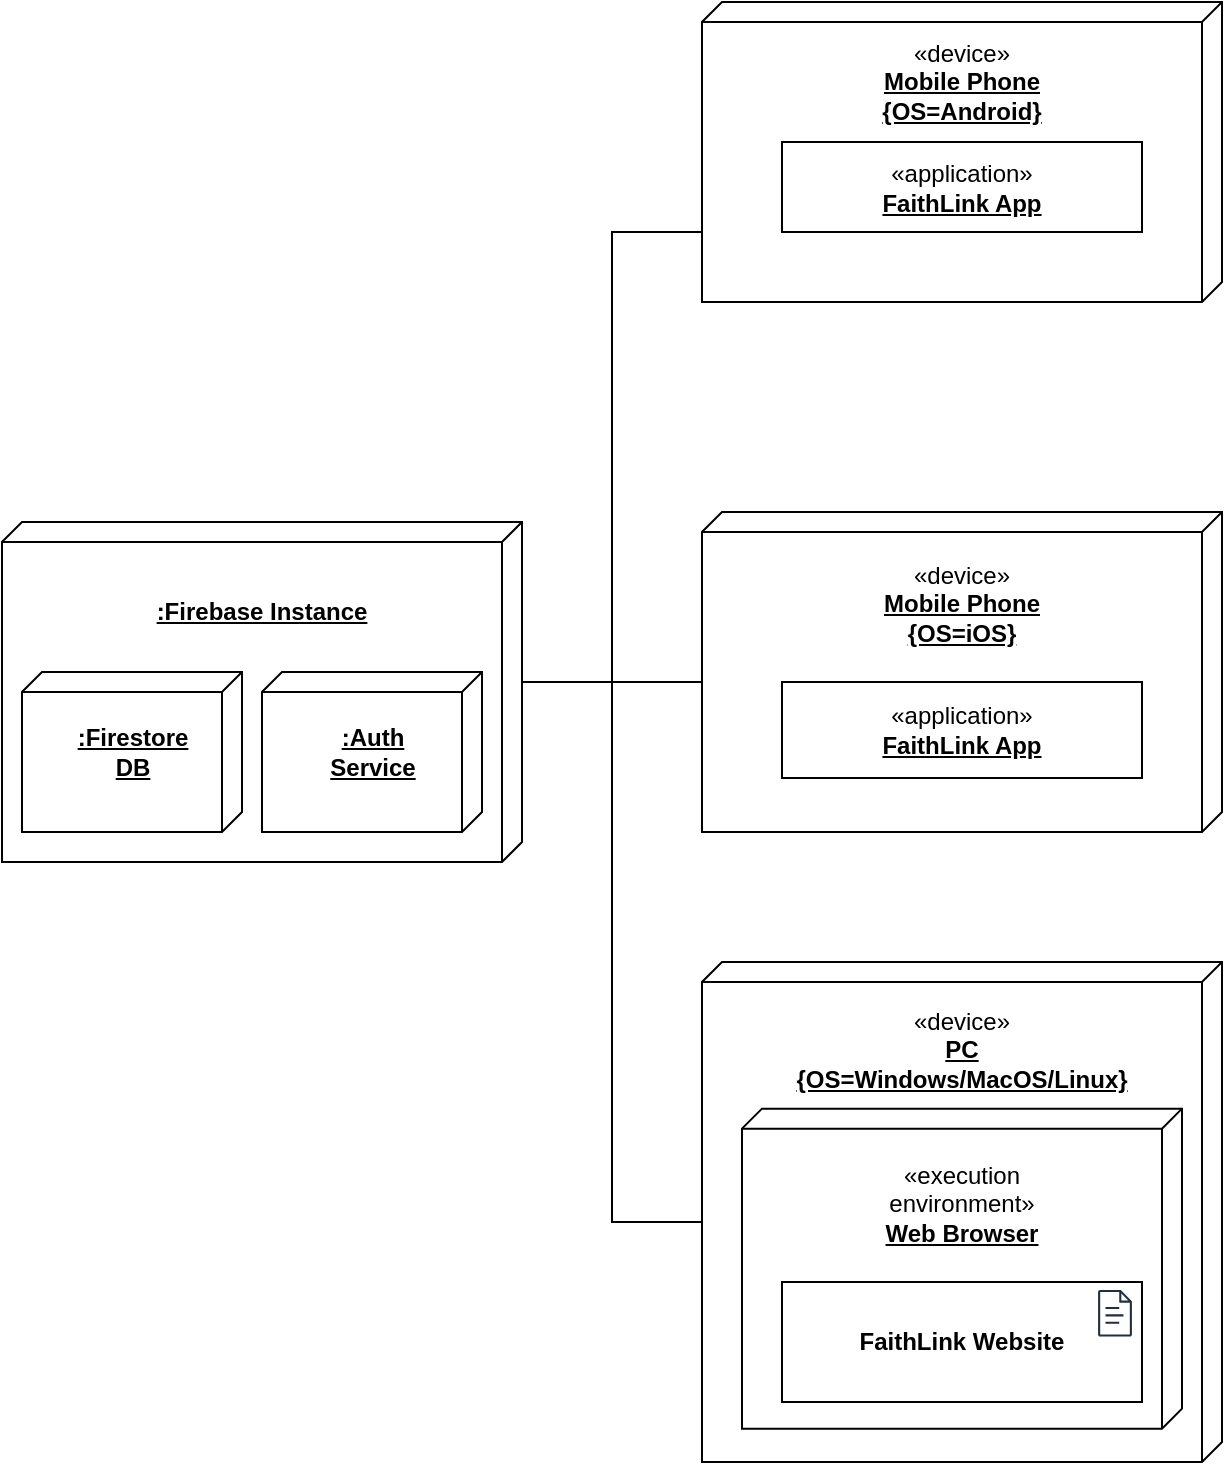 <mxfile version="24.0.0" type="github" pages="3">
  <diagram name="Deployment" id="5f0bae14-7c28-e335-631c-24af17079c00">
    <mxGraphModel dx="1750" dy="1043" grid="1" gridSize="10" guides="1" tooltips="1" connect="1" arrows="1" fold="1" page="1" pageScale="1" pageWidth="1100" pageHeight="850" background="none" math="0" shadow="0">
      <root>
        <mxCell id="0" />
        <mxCell id="1" parent="0" />
        <mxCell id="UimMPXi40a10-fJd2qvp-1" value="" style="group" connectable="0" vertex="1" parent="1">
          <mxGeometry x="550" y="570" width="260" height="250" as="geometry" />
        </mxCell>
        <mxCell id="UimMPXi40a10-fJd2qvp-2" value="" style="verticalAlign=top;align=left;spacingTop=8;spacingLeft=2;spacingRight=12;shape=cube;size=10;direction=south;fontStyle=4;html=1;rounded=0;shadow=0;comic=0;labelBackgroundColor=none;strokeWidth=1;fontFamily=Verdana;fontSize=12" vertex="1" parent="UimMPXi40a10-fJd2qvp-1">
          <mxGeometry width="260" height="250" as="geometry" />
        </mxCell>
        <mxCell id="UimMPXi40a10-fJd2qvp-3" value="«device»&lt;br&gt;&lt;b&gt;&lt;u&gt;PC&lt;/u&gt;&lt;/b&gt;&lt;div&gt;&lt;b&gt;&lt;u&gt;{OS=Windows/MacOS/Linux}&lt;/u&gt;&lt;/b&gt;&lt;/div&gt;" style="html=1;whiteSpace=wrap;strokeColor=none;" vertex="1" parent="UimMPXi40a10-fJd2qvp-1">
          <mxGeometry x="75" y="14.667" width="110" height="58.667" as="geometry" />
        </mxCell>
        <mxCell id="UimMPXi40a10-fJd2qvp-10" value="" style="verticalAlign=top;align=left;spacingTop=8;spacingLeft=2;spacingRight=12;shape=cube;size=10;direction=south;fontStyle=4;html=1;rounded=0;shadow=0;comic=0;labelBackgroundColor=none;strokeWidth=1;fontFamily=Verdana;fontSize=12" vertex="1" parent="UimMPXi40a10-fJd2qvp-1">
          <mxGeometry x="20" y="73.33" width="220" height="160" as="geometry" />
        </mxCell>
        <mxCell id="UimMPXi40a10-fJd2qvp-8" value="" style="group" vertex="1" connectable="0" parent="UimMPXi40a10-fJd2qvp-1">
          <mxGeometry x="40" y="160" width="180" height="60" as="geometry" />
        </mxCell>
        <mxCell id="UimMPXi40a10-fJd2qvp-4" value="&lt;b&gt;FaithLink Website&lt;/b&gt;" style="html=1;dropTarget=0;whiteSpace=wrap;" vertex="1" parent="UimMPXi40a10-fJd2qvp-8">
          <mxGeometry width="180" height="60" as="geometry" />
        </mxCell>
        <mxCell id="UimMPXi40a10-fJd2qvp-7" value="" style="sketch=0;outlineConnect=0;fontColor=#232F3E;gradientColor=none;fillColor=#232F3D;strokeColor=none;dashed=0;verticalLabelPosition=bottom;verticalAlign=top;align=center;html=1;fontSize=12;fontStyle=0;aspect=fixed;pointerEvents=1;shape=mxgraph.aws4.document;rounded=1;arcSize=40;fontFamily=Helvetica;" vertex="1" parent="UimMPXi40a10-fJd2qvp-8">
          <mxGeometry x="158" y="4" width="17" height="23.26" as="geometry" />
        </mxCell>
        <mxCell id="UimMPXi40a10-fJd2qvp-11" value="«execution environment»&lt;br&gt;&lt;b&gt;&lt;u&gt;Web Browser&lt;/u&gt;&lt;/b&gt;" style="html=1;whiteSpace=wrap;strokeColor=none;" vertex="1" parent="UimMPXi40a10-fJd2qvp-1">
          <mxGeometry x="75" y="91.337" width="110" height="58.667" as="geometry" />
        </mxCell>
        <mxCell id="lI-046-nffeyncQyr4Zk-2" value="" style="group;fontStyle=4" parent="1" connectable="0" vertex="1">
          <mxGeometry x="200" y="350" width="260" height="210" as="geometry" />
        </mxCell>
        <mxCell id="39150e848f15840c-3" value="" style="verticalAlign=top;align=left;spacingTop=8;spacingLeft=2;spacingRight=12;shape=cube;size=10;direction=south;fontStyle=4;html=1;rounded=0;shadow=0;comic=0;labelBackgroundColor=none;strokeWidth=1;fontFamily=Verdana;fontSize=12" parent="lI-046-nffeyncQyr4Zk-2" vertex="1">
          <mxGeometry width="260" height="170" as="geometry" />
        </mxCell>
        <mxCell id="lI-046-nffeyncQyr4Zk-1" value="&lt;b&gt;&lt;u&gt;:Firebase Instance&lt;/u&gt;&lt;/b&gt;" style="html=1;whiteSpace=wrap;strokeColor=none;" parent="lI-046-nffeyncQyr4Zk-2" vertex="1">
          <mxGeometry x="75" y="20" width="110" height="50" as="geometry" />
        </mxCell>
        <mxCell id="Sjt8pgv60jIIBVwAyIsg-5" value="" style="group" vertex="1" connectable="0" parent="lI-046-nffeyncQyr4Zk-2">
          <mxGeometry x="10" y="75" width="110" height="80" as="geometry" />
        </mxCell>
        <mxCell id="Sjt8pgv60jIIBVwAyIsg-2" value="" style="verticalAlign=top;align=left;spacingTop=8;spacingLeft=2;spacingRight=12;shape=cube;size=10;direction=south;fontStyle=4;html=1;rounded=0;shadow=0;comic=0;labelBackgroundColor=none;strokeWidth=1;fontFamily=Verdana;fontSize=12" vertex="1" parent="Sjt8pgv60jIIBVwAyIsg-5">
          <mxGeometry width="110" height="80" as="geometry" />
        </mxCell>
        <mxCell id="Sjt8pgv60jIIBVwAyIsg-3" value="&lt;b&gt;&lt;u&gt;:Firestore DB&lt;/u&gt;&lt;/b&gt;" style="html=1;whiteSpace=wrap;strokeColor=none;" vertex="1" parent="Sjt8pgv60jIIBVwAyIsg-5">
          <mxGeometry x="31.731" y="26.667" width="46.538" height="26.667" as="geometry" />
        </mxCell>
        <mxCell id="Sjt8pgv60jIIBVwAyIsg-6" value="" style="group" vertex="1" connectable="0" parent="lI-046-nffeyncQyr4Zk-2">
          <mxGeometry x="130" y="75" width="110" height="80" as="geometry" />
        </mxCell>
        <mxCell id="Sjt8pgv60jIIBVwAyIsg-7" value="" style="verticalAlign=top;align=left;spacingTop=8;spacingLeft=2;spacingRight=12;shape=cube;size=10;direction=south;fontStyle=4;html=1;rounded=0;shadow=0;comic=0;labelBackgroundColor=none;strokeWidth=1;fontFamily=Verdana;fontSize=12" vertex="1" parent="Sjt8pgv60jIIBVwAyIsg-6">
          <mxGeometry width="110" height="80" as="geometry" />
        </mxCell>
        <mxCell id="Sjt8pgv60jIIBVwAyIsg-8" value="&lt;b&gt;&lt;u&gt;:Auth Service&lt;/u&gt;&lt;/b&gt;" style="html=1;whiteSpace=wrap;strokeColor=none;" vertex="1" parent="Sjt8pgv60jIIBVwAyIsg-6">
          <mxGeometry x="31.731" y="26.667" width="46.538" height="26.667" as="geometry" />
        </mxCell>
        <mxCell id="lI-046-nffeyncQyr4Zk-4" value="" style="group" parent="1" connectable="0" vertex="1">
          <mxGeometry x="550" y="90" width="260" height="150" as="geometry" />
        </mxCell>
        <mxCell id="lI-046-nffeyncQyr4Zk-5" value="" style="verticalAlign=top;align=left;spacingTop=8;spacingLeft=2;spacingRight=12;shape=cube;size=10;direction=south;fontStyle=4;html=1;rounded=0;shadow=0;comic=0;labelBackgroundColor=none;strokeWidth=1;fontFamily=Verdana;fontSize=12" parent="lI-046-nffeyncQyr4Zk-4" vertex="1">
          <mxGeometry width="260" height="150.0" as="geometry" />
        </mxCell>
        <mxCell id="lI-046-nffeyncQyr4Zk-6" value="«device»&lt;br&gt;&lt;b&gt;&lt;u&gt;Mobile Phone&lt;/u&gt;&lt;/b&gt;&lt;div&gt;&lt;b&gt;&lt;u&gt;{OS=Android}&lt;/u&gt;&lt;/b&gt;&lt;/div&gt;" style="html=1;whiteSpace=wrap;strokeColor=none;" parent="lI-046-nffeyncQyr4Zk-4" vertex="1">
          <mxGeometry x="75" y="20" width="110" height="40.0" as="geometry" />
        </mxCell>
        <mxCell id="lI-046-nffeyncQyr4Zk-7" value="«application»&lt;br&gt;&lt;b&gt;&lt;u&gt;FaithLink App&lt;/u&gt;&lt;/b&gt;" style="html=1;dropTarget=0;whiteSpace=wrap;" parent="lI-046-nffeyncQyr4Zk-4" vertex="1">
          <mxGeometry x="40" y="70" width="180" height="45" as="geometry" />
        </mxCell>
        <mxCell id="lI-046-nffeyncQyr4Zk-9" value="" style="group" parent="1" connectable="0" vertex="1">
          <mxGeometry x="550" y="345" width="260" height="160" as="geometry" />
        </mxCell>
        <mxCell id="lI-046-nffeyncQyr4Zk-10" value="" style="verticalAlign=top;align=left;spacingTop=8;spacingLeft=2;spacingRight=12;shape=cube;size=10;direction=south;fontStyle=4;html=1;rounded=0;shadow=0;comic=0;labelBackgroundColor=none;strokeWidth=1;fontFamily=Verdana;fontSize=12" parent="lI-046-nffeyncQyr4Zk-9" vertex="1">
          <mxGeometry width="260" height="160.0" as="geometry" />
        </mxCell>
        <mxCell id="lI-046-nffeyncQyr4Zk-11" value="«device»&lt;br&gt;&lt;b&gt;&lt;u&gt;Mobile Phone&lt;/u&gt;&lt;/b&gt;&lt;div&gt;&lt;b&gt;&lt;u&gt;{OS=iOS}&lt;/u&gt;&lt;/b&gt;&lt;/div&gt;" style="html=1;whiteSpace=wrap;strokeColor=none;" parent="lI-046-nffeyncQyr4Zk-9" vertex="1">
          <mxGeometry x="75" y="24.997" width="110" height="42.667" as="geometry" />
        </mxCell>
        <mxCell id="lI-046-nffeyncQyr4Zk-12" value="«application»&lt;br&gt;&lt;b&gt;&lt;u&gt;FaithLink App&lt;/u&gt;&lt;/b&gt;" style="html=1;dropTarget=0;whiteSpace=wrap;" parent="lI-046-nffeyncQyr4Zk-9" vertex="1">
          <mxGeometry x="40" y="85.003" width="180" height="48" as="geometry" />
        </mxCell>
        <mxCell id="zeNZUcg0iBA0-CbNmsgr-1" style="edgeStyle=orthogonalEdgeStyle;rounded=0;orthogonalLoop=1;jettySize=auto;html=1;exitX=0;exitY=0;exitDx=80;exitDy=0;exitPerimeter=0;entryX=0;entryY=0;entryDx=115.0;entryDy=260;entryPerimeter=0;endArrow=none;endFill=0;" parent="1" source="39150e848f15840c-3" target="lI-046-nffeyncQyr4Zk-5" edge="1">
          <mxGeometry relative="1" as="geometry" />
        </mxCell>
        <mxCell id="zeNZUcg0iBA0-CbNmsgr-2" style="edgeStyle=orthogonalEdgeStyle;rounded=0;orthogonalLoop=1;jettySize=auto;html=1;exitX=0;exitY=0;exitDx=80;exitDy=0;exitPerimeter=0;entryX=0;entryY=0;entryDx=85.0;entryDy=260;entryPerimeter=0;endArrow=none;endFill=0;" parent="1" source="39150e848f15840c-3" target="lI-046-nffeyncQyr4Zk-10" edge="1">
          <mxGeometry relative="1" as="geometry" />
        </mxCell>
        <mxCell id="UimMPXi40a10-fJd2qvp-16" style="edgeStyle=orthogonalEdgeStyle;rounded=0;orthogonalLoop=1;jettySize=auto;html=1;exitX=0;exitY=0;exitDx=80;exitDy=0;exitPerimeter=0;entryX=0;entryY=0;entryDx=130;entryDy=260;entryPerimeter=0;strokeColor=#000000;align=center;verticalAlign=middle;fontFamily=Helvetica;fontSize=12;fontColor=#000000;labelBackgroundColor=default;endArrow=none;fillColor=#fad9d5;endFill=0;" edge="1" parent="1" source="39150e848f15840c-3" target="UimMPXi40a10-fJd2qvp-2">
          <mxGeometry relative="1" as="geometry" />
        </mxCell>
      </root>
    </mxGraphModel>
  </diagram>
  <diagram id="RZ-FWO4TuppkIw3De-2x" name="Activity">
    <mxGraphModel dx="2625" dy="1565" grid="1" gridSize="10" guides="1" tooltips="1" connect="1" arrows="1" fold="1" page="1" pageScale="1" pageWidth="850" pageHeight="1100" math="0" shadow="0">
      <root>
        <mxCell id="0" />
        <mxCell id="1" parent="0" />
        <mxCell id="2EG6RKbsyVWapE8Dmf16-1" value="Create Account" style="ellipse;whiteSpace=wrap;html=1;" vertex="1" parent="1">
          <mxGeometry x="40" y="40" width="140" height="70" as="geometry" />
        </mxCell>
        <mxCell id="2EG6RKbsyVWapE8Dmf16-28" value="" style="group" vertex="1" connectable="0" parent="1">
          <mxGeometry x="268" y="60" width="315" height="720" as="geometry" />
        </mxCell>
        <mxCell id="2EG6RKbsyVWapE8Dmf16-2" value="" style="ellipse;html=1;shape=startState;fillColor=#000000;strokeColor=#ff0000;" vertex="1" parent="2EG6RKbsyVWapE8Dmf16-28">
          <mxGeometry x="45" width="30" height="30" as="geometry" />
        </mxCell>
        <mxCell id="2EG6RKbsyVWapE8Dmf16-3" value="" style="edgeStyle=orthogonalEdgeStyle;html=1;verticalAlign=bottom;endArrow=open;endSize=8;strokeColor=#ff0000;rounded=0;" edge="1" source="2EG6RKbsyVWapE8Dmf16-2" parent="2EG6RKbsyVWapE8Dmf16-28">
          <mxGeometry relative="1" as="geometry">
            <mxPoint x="60" y="90" as="targetPoint" />
          </mxGeometry>
        </mxCell>
        <mxCell id="2EG6RKbsyVWapE8Dmf16-4" value="enter email and password" style="edgeLabel;html=1;align=center;verticalAlign=middle;resizable=0;points=[];" vertex="1" connectable="0" parent="2EG6RKbsyVWapE8Dmf16-3">
          <mxGeometry x="-0.279" y="1" relative="1" as="geometry">
            <mxPoint as="offset" />
          </mxGeometry>
        </mxCell>
        <mxCell id="2EG6RKbsyVWapE8Dmf16-5" value="Get details" style="rounded=1;whiteSpace=wrap;html=1;arcSize=40;fontColor=#000000;fillColor=#ffffc0;strokeColor=#ff0000;" vertex="1" parent="2EG6RKbsyVWapE8Dmf16-28">
          <mxGeometry y="90" width="120" height="40" as="geometry" />
        </mxCell>
        <mxCell id="2EG6RKbsyVWapE8Dmf16-6" value="" style="edgeStyle=orthogonalEdgeStyle;html=1;verticalAlign=bottom;endArrow=open;endSize=8;strokeColor=#ff0000;rounded=0;" edge="1" source="2EG6RKbsyVWapE8Dmf16-5" parent="2EG6RKbsyVWapE8Dmf16-28">
          <mxGeometry relative="1" as="geometry">
            <mxPoint x="60" y="190" as="targetPoint" />
          </mxGeometry>
        </mxCell>
        <mxCell id="2EG6RKbsyVWapE8Dmf16-7" value="Submit" style="edgeLabel;html=1;align=center;verticalAlign=middle;resizable=0;points=[];" vertex="1" connectable="0" parent="2EG6RKbsyVWapE8Dmf16-6">
          <mxGeometry x="-0.279" y="-2" relative="1" as="geometry">
            <mxPoint as="offset" />
          </mxGeometry>
        </mxCell>
        <mxCell id="2EG6RKbsyVWapE8Dmf16-8" value="Validate data" style="rounded=1;whiteSpace=wrap;html=1;arcSize=40;fontColor=#000000;fillColor=#ffffc0;strokeColor=#ff0000;" vertex="1" parent="2EG6RKbsyVWapE8Dmf16-28">
          <mxGeometry y="190" width="120" height="40" as="geometry" />
        </mxCell>
        <mxCell id="2EG6RKbsyVWapE8Dmf16-9" value="" style="edgeStyle=orthogonalEdgeStyle;html=1;verticalAlign=bottom;endArrow=open;endSize=8;strokeColor=#ff0000;rounded=0;" edge="1" source="2EG6RKbsyVWapE8Dmf16-8" parent="2EG6RKbsyVWapE8Dmf16-28">
          <mxGeometry relative="1" as="geometry">
            <mxPoint x="60" y="290" as="targetPoint" />
          </mxGeometry>
        </mxCell>
        <mxCell id="2EG6RKbsyVWapE8Dmf16-10" value="Valid?" style="rhombus;whiteSpace=wrap;html=1;fontColor=#000000;fillColor=#ffffc0;strokeColor=#ff0000;" vertex="1" parent="2EG6RKbsyVWapE8Dmf16-28">
          <mxGeometry x="20" y="290" width="80" height="40" as="geometry" />
        </mxCell>
        <mxCell id="2EG6RKbsyVWapE8Dmf16-11" value="no" style="edgeStyle=orthogonalEdgeStyle;html=1;align=left;verticalAlign=bottom;endArrow=open;endSize=8;strokeColor=#ff0000;rounded=0;" edge="1" source="2EG6RKbsyVWapE8Dmf16-10" parent="2EG6RKbsyVWapE8Dmf16-28">
          <mxGeometry x="-1" relative="1" as="geometry">
            <mxPoint x="195" y="310" as="targetPoint" />
          </mxGeometry>
        </mxCell>
        <mxCell id="2EG6RKbsyVWapE8Dmf16-12" value="yes" style="edgeStyle=orthogonalEdgeStyle;html=1;align=left;verticalAlign=top;endArrow=open;endSize=8;strokeColor=#ff0000;rounded=0;" edge="1" source="2EG6RKbsyVWapE8Dmf16-10" parent="2EG6RKbsyVWapE8Dmf16-28">
          <mxGeometry x="-1" relative="1" as="geometry">
            <mxPoint x="60" y="400" as="targetPoint" />
          </mxGeometry>
        </mxCell>
        <mxCell id="2EG6RKbsyVWapE8Dmf16-15" style="edgeStyle=orthogonalEdgeStyle;rounded=0;orthogonalLoop=1;jettySize=auto;html=1;entryX=1;entryY=0.5;entryDx=0;entryDy=0;fillColor=#fad9d5;strokeColor=#ff0000;" edge="1" parent="2EG6RKbsyVWapE8Dmf16-28" source="2EG6RKbsyVWapE8Dmf16-13" target="2EG6RKbsyVWapE8Dmf16-5">
          <mxGeometry relative="1" as="geometry">
            <Array as="points">
              <mxPoint x="255" y="110" />
            </Array>
          </mxGeometry>
        </mxCell>
        <mxCell id="2EG6RKbsyVWapE8Dmf16-13" value="Show error message" style="rounded=1;whiteSpace=wrap;html=1;arcSize=40;fontColor=#000000;fillColor=#ffffc0;strokeColor=#ff0000;" vertex="1" parent="2EG6RKbsyVWapE8Dmf16-28">
          <mxGeometry x="195" y="290" width="120" height="40" as="geometry" />
        </mxCell>
        <mxCell id="2EG6RKbsyVWapE8Dmf16-16" value="addDoc()" style="rounded=1;whiteSpace=wrap;html=1;arcSize=40;fontColor=#000000;fillColor=#ffffc0;strokeColor=#ff0000;" vertex="1" parent="2EG6RKbsyVWapE8Dmf16-28">
          <mxGeometry y="400" width="120" height="40" as="geometry" />
        </mxCell>
        <mxCell id="2EG6RKbsyVWapE8Dmf16-17" value="" style="edgeStyle=orthogonalEdgeStyle;html=1;verticalAlign=bottom;endArrow=open;endSize=8;strokeColor=#ff0000;rounded=0;" edge="1" source="2EG6RKbsyVWapE8Dmf16-16" parent="2EG6RKbsyVWapE8Dmf16-28">
          <mxGeometry relative="1" as="geometry">
            <mxPoint x="60" y="500" as="targetPoint" />
          </mxGeometry>
        </mxCell>
        <mxCell id="2EG6RKbsyVWapE8Dmf16-18" value="Log in" style="rounded=1;whiteSpace=wrap;html=1;arcSize=40;fontColor=#000000;fillColor=#ffffc0;strokeColor=#ff0000;" vertex="1" parent="2EG6RKbsyVWapE8Dmf16-28">
          <mxGeometry y="600" width="120" height="40" as="geometry" />
        </mxCell>
        <mxCell id="2EG6RKbsyVWapE8Dmf16-20" value="Success?" style="rhombus;whiteSpace=wrap;html=1;fontColor=#000000;fillColor=#ffffc0;strokeColor=#ff0000;" vertex="1" parent="2EG6RKbsyVWapE8Dmf16-28">
          <mxGeometry x="20" y="500" width="80" height="40" as="geometry" />
        </mxCell>
        <mxCell id="2EG6RKbsyVWapE8Dmf16-21" value="no" style="edgeStyle=orthogonalEdgeStyle;html=1;align=left;verticalAlign=bottom;endArrow=open;endSize=8;strokeColor=#ff0000;rounded=0;entryX=0.5;entryY=1;entryDx=0;entryDy=0;" edge="1" source="2EG6RKbsyVWapE8Dmf16-20" parent="2EG6RKbsyVWapE8Dmf16-28" target="2EG6RKbsyVWapE8Dmf16-13">
          <mxGeometry x="-1" relative="1" as="geometry">
            <mxPoint x="200" y="520" as="targetPoint" />
          </mxGeometry>
        </mxCell>
        <mxCell id="2EG6RKbsyVWapE8Dmf16-22" value="yes" style="edgeStyle=orthogonalEdgeStyle;html=1;align=left;verticalAlign=top;endArrow=open;endSize=8;strokeColor=#ff0000;rounded=0;entryX=0.499;entryY=0.033;entryDx=0;entryDy=0;entryPerimeter=0;" edge="1" source="2EG6RKbsyVWapE8Dmf16-20" parent="2EG6RKbsyVWapE8Dmf16-28" target="2EG6RKbsyVWapE8Dmf16-18">
          <mxGeometry x="-1" relative="1" as="geometry">
            <mxPoint x="60" y="600" as="targetPoint" />
          </mxGeometry>
        </mxCell>
        <mxCell id="2EG6RKbsyVWapE8Dmf16-26" value="" style="ellipse;html=1;shape=endState;fillColor=#000000;strokeColor=#ff0000;fontFamily=Helvetica;fontSize=11;fontColor=default;labelBackgroundColor=default;" vertex="1" parent="2EG6RKbsyVWapE8Dmf16-28">
          <mxGeometry x="45" y="690" width="30" height="30" as="geometry" />
        </mxCell>
        <mxCell id="2EG6RKbsyVWapE8Dmf16-27" style="edgeStyle=orthogonalEdgeStyle;rounded=0;orthogonalLoop=1;jettySize=auto;html=1;exitX=0.5;exitY=1;exitDx=0;exitDy=0;entryX=0.5;entryY=0;entryDx=0;entryDy=0;strokeColor=#ff0000;align=center;verticalAlign=middle;fontFamily=Helvetica;fontSize=11;fontColor=default;labelBackgroundColor=default;endArrow=classic;fillColor=#fad9d5;" edge="1" parent="2EG6RKbsyVWapE8Dmf16-28" source="2EG6RKbsyVWapE8Dmf16-18" target="2EG6RKbsyVWapE8Dmf16-26">
          <mxGeometry relative="1" as="geometry" />
        </mxCell>
        <mxCell id="2EG6RKbsyVWapE8Dmf16-29" value="Log In" style="ellipse;whiteSpace=wrap;html=1;" vertex="1" parent="1">
          <mxGeometry x="880" y="40" width="140" height="70" as="geometry" />
        </mxCell>
        <mxCell id="2EG6RKbsyVWapE8Dmf16-34" value="" style="ellipse;html=1;shape=startState;fillColor=#000000;strokeColor=#ff0000;" vertex="1" parent="1">
          <mxGeometry x="1163" y="60" width="30" height="30" as="geometry" />
        </mxCell>
        <mxCell id="2EG6RKbsyVWapE8Dmf16-35" value="" style="edgeStyle=orthogonalEdgeStyle;html=1;verticalAlign=bottom;endArrow=open;endSize=8;strokeColor=#ff0000;rounded=0;" edge="1" parent="1" source="2EG6RKbsyVWapE8Dmf16-34">
          <mxGeometry relative="1" as="geometry">
            <mxPoint x="1178" y="150" as="targetPoint" />
          </mxGeometry>
        </mxCell>
        <mxCell id="2EG6RKbsyVWapE8Dmf16-36" value="enter email and password" style="edgeLabel;html=1;align=center;verticalAlign=middle;resizable=0;points=[];" vertex="1" connectable="0" parent="2EG6RKbsyVWapE8Dmf16-35">
          <mxGeometry x="-0.279" y="1" relative="1" as="geometry">
            <mxPoint as="offset" />
          </mxGeometry>
        </mxCell>
        <mxCell id="2EG6RKbsyVWapE8Dmf16-37" value="Get details" style="rounded=1;whiteSpace=wrap;html=1;arcSize=40;fontColor=#000000;fillColor=#ffffc0;strokeColor=#ff0000;" vertex="1" parent="1">
          <mxGeometry x="1118" y="150" width="120" height="40" as="geometry" />
        </mxCell>
        <mxCell id="2EG6RKbsyVWapE8Dmf16-38" value="" style="edgeStyle=orthogonalEdgeStyle;html=1;verticalAlign=bottom;endArrow=open;endSize=8;strokeColor=#ff0000;rounded=0;" edge="1" parent="1" source="2EG6RKbsyVWapE8Dmf16-37">
          <mxGeometry relative="1" as="geometry">
            <mxPoint x="1178" y="250" as="targetPoint" />
          </mxGeometry>
        </mxCell>
        <mxCell id="2EG6RKbsyVWapE8Dmf16-39" value="Submit" style="edgeLabel;html=1;align=center;verticalAlign=middle;resizable=0;points=[];" vertex="1" connectable="0" parent="2EG6RKbsyVWapE8Dmf16-38">
          <mxGeometry x="-0.279" y="-2" relative="1" as="geometry">
            <mxPoint as="offset" />
          </mxGeometry>
        </mxCell>
        <mxCell id="2EG6RKbsyVWapE8Dmf16-40" value="Validate data" style="rounded=1;whiteSpace=wrap;html=1;arcSize=40;fontColor=#000000;fillColor=#ffffc0;strokeColor=#ff0000;" vertex="1" parent="1">
          <mxGeometry x="1118" y="250" width="120" height="40" as="geometry" />
        </mxCell>
        <mxCell id="2EG6RKbsyVWapE8Dmf16-41" value="" style="edgeStyle=orthogonalEdgeStyle;html=1;verticalAlign=bottom;endArrow=open;endSize=8;strokeColor=#ff0000;rounded=0;" edge="1" parent="1" source="2EG6RKbsyVWapE8Dmf16-40">
          <mxGeometry relative="1" as="geometry">
            <mxPoint x="1178" y="350" as="targetPoint" />
          </mxGeometry>
        </mxCell>
        <mxCell id="2EG6RKbsyVWapE8Dmf16-42" value="Valid?" style="rhombus;whiteSpace=wrap;html=1;fontColor=#000000;fillColor=#ffffc0;strokeColor=#ff0000;" vertex="1" parent="1">
          <mxGeometry x="1138" y="350" width="80" height="40" as="geometry" />
        </mxCell>
        <mxCell id="2EG6RKbsyVWapE8Dmf16-43" value="no" style="edgeStyle=orthogonalEdgeStyle;html=1;align=left;verticalAlign=bottom;endArrow=open;endSize=8;strokeColor=#ff0000;rounded=0;" edge="1" parent="1" source="2EG6RKbsyVWapE8Dmf16-42">
          <mxGeometry x="-1" relative="1" as="geometry">
            <mxPoint x="1313" y="370" as="targetPoint" />
          </mxGeometry>
        </mxCell>
        <mxCell id="2EG6RKbsyVWapE8Dmf16-44" value="yes" style="edgeStyle=orthogonalEdgeStyle;html=1;align=left;verticalAlign=top;endArrow=open;endSize=8;strokeColor=#ff0000;rounded=0;entryX=0.496;entryY=0.239;entryDx=0;entryDy=0;entryPerimeter=0;" edge="1" parent="1" source="2EG6RKbsyVWapE8Dmf16-42" target="2EG6RKbsyVWapE8Dmf16-59">
          <mxGeometry x="-1" relative="1" as="geometry">
            <mxPoint x="1178" y="460" as="targetPoint" />
          </mxGeometry>
        </mxCell>
        <mxCell id="2EG6RKbsyVWapE8Dmf16-45" style="edgeStyle=orthogonalEdgeStyle;rounded=0;orthogonalLoop=1;jettySize=auto;html=1;entryX=1;entryY=0.5;entryDx=0;entryDy=0;fillColor=#fad9d5;strokeColor=#ff0000;" edge="1" parent="1" source="2EG6RKbsyVWapE8Dmf16-46" target="2EG6RKbsyVWapE8Dmf16-37">
          <mxGeometry relative="1" as="geometry">
            <Array as="points">
              <mxPoint x="1373" y="170" />
            </Array>
          </mxGeometry>
        </mxCell>
        <mxCell id="2EG6RKbsyVWapE8Dmf16-46" value="Show error message" style="rounded=1;whiteSpace=wrap;html=1;arcSize=40;fontColor=#000000;fillColor=#ffffc0;strokeColor=#ff0000;" vertex="1" parent="1">
          <mxGeometry x="1313" y="350" width="120" height="40" as="geometry" />
        </mxCell>
        <mxCell id="2EG6RKbsyVWapE8Dmf16-58" style="edgeStyle=orthogonalEdgeStyle;rounded=0;orthogonalLoop=1;jettySize=auto;html=1;exitX=0.5;exitY=1;exitDx=0;exitDy=0;entryX=0.5;entryY=0;entryDx=0;entryDy=0;strokeColor=#ff0000;align=center;verticalAlign=middle;fontFamily=Helvetica;fontSize=11;fontColor=default;labelBackgroundColor=default;endArrow=classic;fillColor=#fad9d5;" edge="1" parent="1" source="2EG6RKbsyVWapE8Dmf16-47" target="2EG6RKbsyVWapE8Dmf16-50">
          <mxGeometry relative="1" as="geometry" />
        </mxCell>
        <mxCell id="2EG6RKbsyVWapE8Dmf16-47" value="Fetch user data" style="rounded=1;whiteSpace=wrap;html=1;arcSize=40;fontColor=#000000;fillColor=#ffffc0;strokeColor=#ff0000;" vertex="1" parent="1">
          <mxGeometry x="1210" y="460" width="120" height="40" as="geometry" />
        </mxCell>
        <mxCell id="2EG6RKbsyVWapE8Dmf16-70" style="edgeStyle=orthogonalEdgeStyle;rounded=0;orthogonalLoop=1;jettySize=auto;html=1;exitX=0.5;exitY=1;exitDx=0;exitDy=0;entryX=0;entryY=0.5;entryDx=0;entryDy=0;strokeColor=#ff0000;align=center;verticalAlign=middle;fontFamily=Helvetica;fontSize=12;fontColor=#000000;labelBackgroundColor=default;endArrow=classic;fillColor=#fad9d5;" edge="1" parent="1" source="2EG6RKbsyVWapE8Dmf16-49" target="2EG6RKbsyVWapE8Dmf16-50">
          <mxGeometry relative="1" as="geometry" />
        </mxCell>
        <mxCell id="2EG6RKbsyVWapE8Dmf16-49" value="Log in" style="rounded=1;whiteSpace=wrap;html=1;arcSize=40;fontColor=#000000;fillColor=#ffffc0;strokeColor=#ff0000;" vertex="1" parent="1">
          <mxGeometry x="1020" y="460" width="120" height="40" as="geometry" />
        </mxCell>
        <mxCell id="2EG6RKbsyVWapE8Dmf16-56" style="edgeStyle=orthogonalEdgeStyle;rounded=0;orthogonalLoop=1;jettySize=auto;html=1;exitX=1;exitY=0.5;exitDx=0;exitDy=0;entryX=0.5;entryY=1;entryDx=0;entryDy=0;strokeColor=#ff0000;align=center;verticalAlign=middle;fontFamily=Helvetica;fontSize=11;fontColor=default;labelBackgroundColor=default;endArrow=classic;fillColor=#fad9d5;" edge="1" parent="1" source="2EG6RKbsyVWapE8Dmf16-50" target="2EG6RKbsyVWapE8Dmf16-46">
          <mxGeometry relative="1" as="geometry" />
        </mxCell>
        <mxCell id="2EG6RKbsyVWapE8Dmf16-57" value="no" style="edgeLabel;html=1;align=center;verticalAlign=middle;resizable=0;points=[];fontFamily=Helvetica;fontSize=11;fontColor=default;labelBackgroundColor=default;" vertex="1" connectable="0" parent="2EG6RKbsyVWapE8Dmf16-56">
          <mxGeometry x="-0.149" y="-3" relative="1" as="geometry">
            <mxPoint x="7" y="-103" as="offset" />
          </mxGeometry>
        </mxCell>
        <mxCell id="2EG6RKbsyVWapE8Dmf16-68" style="edgeStyle=orthogonalEdgeStyle;rounded=0;orthogonalLoop=1;jettySize=auto;html=1;exitX=0.5;exitY=1;exitDx=0;exitDy=0;entryX=0.5;entryY=0;entryDx=0;entryDy=0;strokeColor=#ff0000;align=center;verticalAlign=middle;fontFamily=Helvetica;fontSize=12;fontColor=#000000;labelBackgroundColor=default;endArrow=classic;fillColor=#fad9d5;" edge="1" parent="1" source="2EG6RKbsyVWapE8Dmf16-50" target="2EG6RKbsyVWapE8Dmf16-66">
          <mxGeometry relative="1" as="geometry" />
        </mxCell>
        <mxCell id="2EG6RKbsyVWapE8Dmf16-69" value="yes" style="edgeLabel;html=1;align=center;verticalAlign=middle;resizable=0;points=[];rounded=1;strokeColor=#ff0000;arcSize=40;fontFamily=Helvetica;fontSize=12;fontColor=#000000;fillColor=#ffffc0;" vertex="1" connectable="0" parent="2EG6RKbsyVWapE8Dmf16-68">
          <mxGeometry x="-0.276" y="-1" relative="1" as="geometry">
            <mxPoint as="offset" />
          </mxGeometry>
        </mxCell>
        <mxCell id="2EG6RKbsyVWapE8Dmf16-50" value="Success?" style="rhombus;whiteSpace=wrap;html=1;fontColor=#000000;fillColor=#ffffc0;strokeColor=#ff0000;" vertex="1" parent="1">
          <mxGeometry x="1140" y="560" width="80" height="40" as="geometry" />
        </mxCell>
        <mxCell id="2EG6RKbsyVWapE8Dmf16-53" value="" style="ellipse;html=1;shape=endState;fillColor=#000000;strokeColor=#ff0000;fontFamily=Helvetica;fontSize=11;fontColor=default;labelBackgroundColor=default;" vertex="1" parent="1">
          <mxGeometry x="1165" y="750" width="30" height="30" as="geometry" />
        </mxCell>
        <mxCell id="2EG6RKbsyVWapE8Dmf16-61" style="edgeStyle=orthogonalEdgeStyle;rounded=0;orthogonalLoop=1;jettySize=auto;html=1;exitX=0.75;exitY=0.5;exitDx=0;exitDy=0;exitPerimeter=0;entryX=0.5;entryY=0;entryDx=0;entryDy=0;strokeColor=#ff0000;align=center;verticalAlign=middle;fontFamily=Helvetica;fontSize=11;fontColor=default;labelBackgroundColor=default;endArrow=classic;fillColor=#fad9d5;" edge="1" parent="1" source="2EG6RKbsyVWapE8Dmf16-59" target="2EG6RKbsyVWapE8Dmf16-47">
          <mxGeometry relative="1" as="geometry" />
        </mxCell>
        <mxCell id="2EG6RKbsyVWapE8Dmf16-62" style="edgeStyle=orthogonalEdgeStyle;rounded=0;orthogonalLoop=1;jettySize=auto;html=1;exitX=0.25;exitY=0.5;exitDx=0;exitDy=0;exitPerimeter=0;entryX=0.5;entryY=0;entryDx=0;entryDy=0;strokeColor=#ff0000;align=center;verticalAlign=middle;fontFamily=Helvetica;fontSize=11;fontColor=default;labelBackgroundColor=default;endArrow=classic;fillColor=#fad9d5;" edge="1" parent="1" source="2EG6RKbsyVWapE8Dmf16-59" target="2EG6RKbsyVWapE8Dmf16-49">
          <mxGeometry relative="1" as="geometry" />
        </mxCell>
        <mxCell id="2EG6RKbsyVWapE8Dmf16-59" value="" style="shape=line;html=1;strokeWidth=6;strokeColor=#ff0000;fontFamily=Helvetica;fontSize=11;fontColor=default;labelBackgroundColor=default;" vertex="1" parent="1">
          <mxGeometry x="1078" y="420" width="200" height="10" as="geometry" />
        </mxCell>
        <mxCell id="2EG6RKbsyVWapE8Dmf16-71" style="edgeStyle=orthogonalEdgeStyle;rounded=0;orthogonalLoop=1;jettySize=auto;html=1;entryX=0.5;entryY=0;entryDx=0;entryDy=0;strokeColor=#ff0000;align=center;verticalAlign=middle;fontFamily=Helvetica;fontSize=12;fontColor=#000000;labelBackgroundColor=default;endArrow=classic;fillColor=#fad9d5;" edge="1" parent="1" source="2EG6RKbsyVWapE8Dmf16-66" target="2EG6RKbsyVWapE8Dmf16-53">
          <mxGeometry relative="1" as="geometry" />
        </mxCell>
        <mxCell id="2EG6RKbsyVWapE8Dmf16-66" value="Display user data" style="rounded=1;whiteSpace=wrap;html=1;arcSize=40;fontColor=#000000;fillColor=#ffffc0;strokeColor=#ff0000;align=center;verticalAlign=middle;fontFamily=Helvetica;fontSize=12;" vertex="1" parent="1">
          <mxGeometry x="1120" y="640" width="120" height="40" as="geometry" />
        </mxCell>
        <mxCell id="Za5Q8bb8UPaSNorX65a6-1" value="View Group Page" style="ellipse;whiteSpace=wrap;html=1;" vertex="1" parent="1">
          <mxGeometry x="1760" y="40" width="140" height="70" as="geometry" />
        </mxCell>
        <mxCell id="Za5Q8bb8UPaSNorX65a6-2" value="" style="ellipse;html=1;shape=startState;fillColor=#000000;strokeColor=#ff0000;" vertex="1" parent="1">
          <mxGeometry x="2043" y="60" width="30" height="30" as="geometry" />
        </mxCell>
        <mxCell id="Za5Q8bb8UPaSNorX65a6-3" value="" style="edgeStyle=orthogonalEdgeStyle;html=1;verticalAlign=bottom;endArrow=open;endSize=8;strokeColor=#ff0000;rounded=0;" edge="1" source="Za5Q8bb8UPaSNorX65a6-2" parent="1">
          <mxGeometry relative="1" as="geometry">
            <mxPoint x="2058" y="150" as="targetPoint" />
          </mxGeometry>
        </mxCell>
        <mxCell id="Za5Q8bb8UPaSNorX65a6-5" value="Get user info" style="rounded=1;whiteSpace=wrap;html=1;arcSize=40;fontColor=#000000;fillColor=#ffffc0;strokeColor=#ff0000;" vertex="1" parent="1">
          <mxGeometry x="1998" y="150" width="120" height="40" as="geometry" />
        </mxCell>
        <mxCell id="Za5Q8bb8UPaSNorX65a6-6" value="" style="edgeStyle=orthogonalEdgeStyle;html=1;verticalAlign=bottom;endArrow=open;endSize=8;strokeColor=#ff0000;rounded=0;entryX=0.5;entryY=0;entryDx=0;entryDy=0;" edge="1" source="Za5Q8bb8UPaSNorX65a6-5" parent="1" target="Za5Q8bb8UPaSNorX65a6-10">
          <mxGeometry relative="1" as="geometry">
            <mxPoint x="2058" y="250" as="targetPoint" />
          </mxGeometry>
        </mxCell>
        <mxCell id="Za5Q8bb8UPaSNorX65a6-32" style="edgeStyle=orthogonalEdgeStyle;rounded=0;orthogonalLoop=1;jettySize=auto;html=1;exitX=0;exitY=0.5;exitDx=0;exitDy=0;entryX=1;entryY=0.5;entryDx=0;entryDy=0;strokeColor=#ff0000;align=center;verticalAlign=middle;fontFamily=Helvetica;fontSize=12;fontColor=#000000;labelBackgroundColor=default;endArrow=classic;fillColor=#fad9d5;" edge="1" parent="1" source="Za5Q8bb8UPaSNorX65a6-10" target="Za5Q8bb8UPaSNorX65a6-31">
          <mxGeometry relative="1" as="geometry" />
        </mxCell>
        <mxCell id="Za5Q8bb8UPaSNorX65a6-33" value="yes" style="edgeLabel;html=1;align=center;verticalAlign=middle;resizable=0;points=[];rounded=1;strokeColor=#ff0000;arcSize=40;fontFamily=Helvetica;fontSize=12;fontColor=#000000;fillColor=#ffffc0;" vertex="1" connectable="0" parent="Za5Q8bb8UPaSNorX65a6-32">
          <mxGeometry x="-0.138" y="-3" relative="1" as="geometry">
            <mxPoint as="offset" />
          </mxGeometry>
        </mxCell>
        <mxCell id="Za5Q8bb8UPaSNorX65a6-35" style="edgeStyle=orthogonalEdgeStyle;rounded=0;orthogonalLoop=1;jettySize=auto;html=1;exitX=1;exitY=0.5;exitDx=0;exitDy=0;entryX=0;entryY=0.5;entryDx=0;entryDy=0;strokeColor=#ff0000;align=center;verticalAlign=middle;fontFamily=Helvetica;fontSize=12;fontColor=#000000;labelBackgroundColor=default;endArrow=classic;fillColor=#fad9d5;" edge="1" parent="1" source="Za5Q8bb8UPaSNorX65a6-10" target="Za5Q8bb8UPaSNorX65a6-34">
          <mxGeometry relative="1" as="geometry" />
        </mxCell>
        <mxCell id="Za5Q8bb8UPaSNorX65a6-36" value="no" style="edgeLabel;html=1;align=center;verticalAlign=middle;resizable=0;points=[];rounded=1;strokeColor=#ff0000;arcSize=40;fontFamily=Helvetica;fontSize=12;fontColor=#000000;fillColor=#ffffc0;" vertex="1" connectable="0" parent="Za5Q8bb8UPaSNorX65a6-35">
          <mxGeometry x="-0.07" y="3" relative="1" as="geometry">
            <mxPoint as="offset" />
          </mxGeometry>
        </mxCell>
        <mxCell id="Za5Q8bb8UPaSNorX65a6-10" value="In a group?" style="rhombus;whiteSpace=wrap;html=1;fontColor=#000000;fillColor=#ffffc0;strokeColor=#ff0000;" vertex="1" parent="1">
          <mxGeometry x="2018" y="260" width="80" height="40" as="geometry" />
        </mxCell>
        <mxCell id="Za5Q8bb8UPaSNorX65a6-39" style="edgeStyle=orthogonalEdgeStyle;rounded=0;orthogonalLoop=1;jettySize=auto;html=1;entryX=0.5;entryY=0;entryDx=0;entryDy=0;strokeColor=#ff0000;align=center;verticalAlign=middle;fontFamily=Helvetica;fontSize=12;fontColor=#000000;labelBackgroundColor=default;endArrow=classic;fillColor=#fad9d5;" edge="1" parent="1" source="Za5Q8bb8UPaSNorX65a6-31" target="Za5Q8bb8UPaSNorX65a6-38">
          <mxGeometry relative="1" as="geometry" />
        </mxCell>
        <mxCell id="Za5Q8bb8UPaSNorX65a6-40" value="getDoc(&#39;groups/[groupID]&#39;)" style="edgeLabel;html=1;align=center;verticalAlign=middle;resizable=0;points=[];rounded=1;strokeColor=#ff0000;arcSize=40;fontFamily=Helvetica;fontSize=12;fontColor=#000000;fillColor=#ffffc0;" vertex="1" connectable="0" parent="Za5Q8bb8UPaSNorX65a6-39">
          <mxGeometry x="0.038" relative="1" as="geometry">
            <mxPoint as="offset" />
          </mxGeometry>
        </mxCell>
        <mxCell id="Za5Q8bb8UPaSNorX65a6-31" value="Get group info" style="rounded=1;whiteSpace=wrap;html=1;arcSize=40;fontColor=#000000;fillColor=#ffffc0;strokeColor=#ff0000;" vertex="1" parent="1">
          <mxGeometry x="1820" y="260" width="120" height="40" as="geometry" />
        </mxCell>
        <mxCell id="Za5Q8bb8UPaSNorX65a6-48" style="edgeStyle=orthogonalEdgeStyle;rounded=0;orthogonalLoop=1;jettySize=auto;html=1;entryX=0.5;entryY=0;entryDx=0;entryDy=0;strokeColor=#ff0000;align=center;verticalAlign=middle;fontFamily=Helvetica;fontSize=12;fontColor=#000000;labelBackgroundColor=default;endArrow=classic;fillColor=#fad9d5;" edge="1" parent="1" source="Za5Q8bb8UPaSNorX65a6-34" target="Za5Q8bb8UPaSNorX65a6-46">
          <mxGeometry relative="1" as="geometry" />
        </mxCell>
        <mxCell id="Za5Q8bb8UPaSNorX65a6-49" value="enter group ID" style="edgeLabel;html=1;align=center;verticalAlign=middle;resizable=0;points=[];rounded=1;strokeColor=#ff0000;arcSize=40;fontFamily=Helvetica;fontSize=12;fontColor=#000000;fillColor=#ffffc0;" vertex="1" connectable="0" parent="Za5Q8bb8UPaSNorX65a6-48">
          <mxGeometry x="-0.09" y="2" relative="1" as="geometry">
            <mxPoint as="offset" />
          </mxGeometry>
        </mxCell>
        <mxCell id="Za5Q8bb8UPaSNorX65a6-34" value="Prompt to join group" style="rounded=1;whiteSpace=wrap;html=1;arcSize=40;fontColor=#000000;fillColor=#ffffc0;strokeColor=#ff0000;" vertex="1" parent="1">
          <mxGeometry x="2185" y="260" width="120" height="40" as="geometry" />
        </mxCell>
        <mxCell id="Za5Q8bb8UPaSNorX65a6-41" style="edgeStyle=orthogonalEdgeStyle;rounded=0;orthogonalLoop=1;jettySize=auto;html=1;exitX=1;exitY=0.5;exitDx=0;exitDy=0;strokeColor=#ff0000;align=center;verticalAlign=middle;fontFamily=Helvetica;fontSize=12;fontColor=#000000;labelBackgroundColor=default;endArrow=classic;fillColor=#fad9d5;entryX=0;entryY=0.5;entryDx=0;entryDy=0;" edge="1" parent="1" source="Za5Q8bb8UPaSNorX65a6-38" target="Za5Q8bb8UPaSNorX65a6-42">
          <mxGeometry relative="1" as="geometry">
            <mxPoint x="2020" y="380.25" as="targetPoint" />
          </mxGeometry>
        </mxCell>
        <mxCell id="Za5Q8bb8UPaSNorX65a6-45" value="no" style="edgeLabel;html=1;align=center;verticalAlign=middle;resizable=0;points=[];rounded=1;strokeColor=#ff0000;arcSize=40;fontFamily=Helvetica;fontSize=12;fontColor=#000000;fillColor=#ffffc0;" vertex="1" connectable="0" parent="Za5Q8bb8UPaSNorX65a6-41">
          <mxGeometry x="-0.011" relative="1" as="geometry">
            <mxPoint as="offset" />
          </mxGeometry>
        </mxCell>
        <mxCell id="Za5Q8bb8UPaSNorX65a6-55" style="edgeStyle=orthogonalEdgeStyle;rounded=0;orthogonalLoop=1;jettySize=auto;html=1;exitX=0.5;exitY=1;exitDx=0;exitDy=0;entryX=0.5;entryY=0;entryDx=0;entryDy=0;strokeColor=#ff0000;align=center;verticalAlign=middle;fontFamily=Helvetica;fontSize=12;fontColor=#000000;labelBackgroundColor=default;endArrow=classic;fillColor=#fad9d5;" edge="1" parent="1" source="Za5Q8bb8UPaSNorX65a6-38" target="Za5Q8bb8UPaSNorX65a6-54">
          <mxGeometry relative="1" as="geometry" />
        </mxCell>
        <mxCell id="Za5Q8bb8UPaSNorX65a6-56" value="yes" style="edgeLabel;html=1;align=center;verticalAlign=middle;resizable=0;points=[];rounded=1;strokeColor=#ff0000;arcSize=40;fontFamily=Helvetica;fontSize=12;fontColor=#000000;fillColor=#ffffc0;" vertex="1" connectable="0" parent="Za5Q8bb8UPaSNorX65a6-55">
          <mxGeometry x="-0.064" relative="1" as="geometry">
            <mxPoint as="offset" />
          </mxGeometry>
        </mxCell>
        <mxCell id="Za5Q8bb8UPaSNorX65a6-38" value="Success?" style="rhombus;whiteSpace=wrap;html=1;fontColor=#000000;fillColor=#ffffc0;strokeColor=#ff0000;" vertex="1" parent="1">
          <mxGeometry x="1840" y="360" width="80" height="40" as="geometry" />
        </mxCell>
        <mxCell id="Za5Q8bb8UPaSNorX65a6-58" style="edgeStyle=orthogonalEdgeStyle;rounded=0;orthogonalLoop=1;jettySize=auto;html=1;exitX=0.25;exitY=1;exitDx=0;exitDy=0;entryX=0.5;entryY=0;entryDx=0;entryDy=0;strokeColor=#ff0000;align=center;verticalAlign=middle;fontFamily=Helvetica;fontSize=12;fontColor=#000000;labelBackgroundColor=default;endArrow=classic;fillColor=#fad9d5;" edge="1" parent="1" source="Za5Q8bb8UPaSNorX65a6-42" target="Za5Q8bb8UPaSNorX65a6-57">
          <mxGeometry relative="1" as="geometry" />
        </mxCell>
        <mxCell id="Za5Q8bb8UPaSNorX65a6-42" value="Display error message" style="rounded=1;whiteSpace=wrap;html=1;arcSize=40;fontColor=#000000;fillColor=#ffffc0;strokeColor=#ff0000;" vertex="1" parent="1">
          <mxGeometry x="2012" y="360" width="92" height="40" as="geometry" />
        </mxCell>
        <mxCell id="Za5Q8bb8UPaSNorX65a6-46" value="Join group" style="rounded=1;whiteSpace=wrap;html=1;arcSize=40;fontColor=#000000;fillColor=#ffffc0;strokeColor=#ff0000;align=center;verticalAlign=middle;fontFamily=Helvetica;fontSize=12;" vertex="1" parent="1">
          <mxGeometry x="2185" y="360" width="120" height="40" as="geometry" />
        </mxCell>
        <mxCell id="Za5Q8bb8UPaSNorX65a6-47" value="" style="edgeStyle=orthogonalEdgeStyle;html=1;verticalAlign=bottom;endArrow=open;endSize=8;strokeColor=#ff0000;rounded=0;align=center;fontFamily=Helvetica;fontSize=12;fontColor=#000000;labelBackgroundColor=default;fillColor=#fad9d5;entryX=0.5;entryY=0;entryDx=0;entryDy=0;" edge="1" source="Za5Q8bb8UPaSNorX65a6-46" parent="1" target="Za5Q8bb8UPaSNorX65a6-50">
          <mxGeometry relative="1" as="geometry">
            <mxPoint x="2245" y="440" as="targetPoint" />
          </mxGeometry>
        </mxCell>
        <mxCell id="Za5Q8bb8UPaSNorX65a6-51" value="submit" style="edgeLabel;html=1;align=center;verticalAlign=middle;resizable=0;points=[];rounded=1;strokeColor=#ff0000;arcSize=40;fontFamily=Helvetica;fontSize=12;fontColor=#000000;fillColor=#ffffc0;" vertex="1" connectable="0" parent="Za5Q8bb8UPaSNorX65a6-47">
          <mxGeometry x="-0.029" y="3" relative="1" as="geometry">
            <mxPoint as="offset" />
          </mxGeometry>
        </mxCell>
        <mxCell id="Za5Q8bb8UPaSNorX65a6-52" style="edgeStyle=orthogonalEdgeStyle;rounded=0;orthogonalLoop=1;jettySize=auto;html=1;exitX=0;exitY=0.5;exitDx=0;exitDy=0;entryX=1;entryY=0.5;entryDx=0;entryDy=0;strokeColor=#ff0000;align=center;verticalAlign=middle;fontFamily=Helvetica;fontSize=12;fontColor=#000000;labelBackgroundColor=default;endArrow=classic;fillColor=#fad9d5;" edge="1" parent="1" source="Za5Q8bb8UPaSNorX65a6-50" target="Za5Q8bb8UPaSNorX65a6-42">
          <mxGeometry relative="1" as="geometry" />
        </mxCell>
        <mxCell id="Za5Q8bb8UPaSNorX65a6-53" value="no" style="edgeLabel;html=1;align=center;verticalAlign=middle;resizable=0;points=[];rounded=1;strokeColor=#ff0000;arcSize=40;fontFamily=Helvetica;fontSize=12;fontColor=#000000;fillColor=#ffffc0;" vertex="1" connectable="0" parent="Za5Q8bb8UPaSNorX65a6-52">
          <mxGeometry x="-0.417" y="-1" relative="1" as="geometry">
            <mxPoint y="-38" as="offset" />
          </mxGeometry>
        </mxCell>
        <mxCell id="Za5Q8bb8UPaSNorX65a6-61" style="edgeStyle=orthogonalEdgeStyle;rounded=0;orthogonalLoop=1;jettySize=auto;html=1;exitX=0.5;exitY=1;exitDx=0;exitDy=0;entryX=0.5;entryY=0;entryDx=0;entryDy=0;strokeColor=#ff0000;align=center;verticalAlign=middle;fontFamily=Helvetica;fontSize=12;fontColor=#000000;labelBackgroundColor=default;endArrow=classic;fillColor=#fad9d5;" edge="1" parent="1" source="Za5Q8bb8UPaSNorX65a6-50" target="Za5Q8bb8UPaSNorX65a6-60">
          <mxGeometry relative="1" as="geometry" />
        </mxCell>
        <mxCell id="Za5Q8bb8UPaSNorX65a6-62" value="yes" style="edgeLabel;html=1;align=center;verticalAlign=middle;resizable=0;points=[];rounded=1;strokeColor=#ff0000;arcSize=40;fontFamily=Helvetica;fontSize=12;fontColor=#000000;fillColor=#ffffc0;" vertex="1" connectable="0" parent="Za5Q8bb8UPaSNorX65a6-61">
          <mxGeometry x="-0.278" y="1" relative="1" as="geometry">
            <mxPoint as="offset" />
          </mxGeometry>
        </mxCell>
        <mxCell id="Za5Q8bb8UPaSNorX65a6-50" value="Success?" style="rhombus;whiteSpace=wrap;html=1;fontColor=#000000;fillColor=#ffffc0;strokeColor=#ff0000;" vertex="1" parent="1">
          <mxGeometry x="2205" y="440" width="80" height="40" as="geometry" />
        </mxCell>
        <mxCell id="Za5Q8bb8UPaSNorX65a6-59" style="edgeStyle=orthogonalEdgeStyle;rounded=0;orthogonalLoop=1;jettySize=auto;html=1;exitX=0.5;exitY=1;exitDx=0;exitDy=0;entryX=0;entryY=0.5;entryDx=0;entryDy=0;strokeColor=#ff0000;align=center;verticalAlign=middle;fontFamily=Helvetica;fontSize=12;fontColor=#000000;labelBackgroundColor=default;endArrow=classic;fillColor=#fad9d5;" edge="1" parent="1" source="Za5Q8bb8UPaSNorX65a6-54" target="Za5Q8bb8UPaSNorX65a6-57">
          <mxGeometry relative="1" as="geometry" />
        </mxCell>
        <mxCell id="Za5Q8bb8UPaSNorX65a6-54" value="Display group info" style="rounded=1;whiteSpace=wrap;html=1;arcSize=40;fontColor=#000000;fillColor=#ffffc0;strokeColor=#ff0000;" vertex="1" parent="1">
          <mxGeometry x="1820" y="440" width="120" height="40" as="geometry" />
        </mxCell>
        <mxCell id="Za5Q8bb8UPaSNorX65a6-57" value="" style="ellipse;html=1;shape=endState;fillColor=#000000;strokeColor=#ff0000;rounded=1;align=center;verticalAlign=middle;arcSize=40;fontFamily=Helvetica;fontSize=12;fontColor=#000000;" vertex="1" parent="1">
          <mxGeometry x="2020" y="535" width="30" height="30" as="geometry" />
        </mxCell>
        <mxCell id="Za5Q8bb8UPaSNorX65a6-64" style="edgeStyle=orthogonalEdgeStyle;rounded=0;orthogonalLoop=1;jettySize=auto;html=1;exitX=0.5;exitY=1;exitDx=0;exitDy=0;entryX=0.5;entryY=0;entryDx=0;entryDy=0;strokeColor=#ff0000;align=center;verticalAlign=middle;fontFamily=Helvetica;fontSize=12;fontColor=#000000;labelBackgroundColor=default;endArrow=classic;fillColor=#fad9d5;" edge="1" parent="1" source="Za5Q8bb8UPaSNorX65a6-60" target="Za5Q8bb8UPaSNorX65a6-63">
          <mxGeometry relative="1" as="geometry" />
        </mxCell>
        <mxCell id="Za5Q8bb8UPaSNorX65a6-60" value="Update group info" style="rounded=1;whiteSpace=wrap;html=1;arcSize=40;fontColor=#000000;fillColor=#ffffc0;strokeColor=#ff0000;" vertex="1" parent="1">
          <mxGeometry x="2185" y="530" width="120" height="40" as="geometry" />
        </mxCell>
        <mxCell id="Za5Q8bb8UPaSNorX65a6-65" style="edgeStyle=orthogonalEdgeStyle;rounded=0;orthogonalLoop=1;jettySize=auto;html=1;exitX=0.5;exitY=1;exitDx=0;exitDy=0;strokeColor=#ff0000;align=center;verticalAlign=middle;fontFamily=Helvetica;fontSize=12;fontColor=#000000;labelBackgroundColor=default;endArrow=classic;fillColor=#fad9d5;entryX=0;entryY=0.5;entryDx=0;entryDy=0;" edge="1" parent="1" source="Za5Q8bb8UPaSNorX65a6-63" target="Za5Q8bb8UPaSNorX65a6-54">
          <mxGeometry relative="1" as="geometry">
            <mxPoint x="1780" y="450" as="targetPoint" />
            <Array as="points">
              <mxPoint x="2245" y="680" />
              <mxPoint x="1780" y="680" />
              <mxPoint x="1780" y="460" />
            </Array>
          </mxGeometry>
        </mxCell>
        <mxCell id="Za5Q8bb8UPaSNorX65a6-66" value="yes" style="edgeLabel;html=1;align=center;verticalAlign=middle;resizable=0;points=[];rounded=1;strokeColor=#ff0000;arcSize=40;fontFamily=Helvetica;fontSize=12;fontColor=#000000;fillColor=#ffffc0;" vertex="1" connectable="0" parent="Za5Q8bb8UPaSNorX65a6-65">
          <mxGeometry x="-0.524" y="-1" relative="1" as="geometry">
            <mxPoint x="45" y="1" as="offset" />
          </mxGeometry>
        </mxCell>
        <mxCell id="Za5Q8bb8UPaSNorX65a6-67" style="edgeStyle=orthogonalEdgeStyle;rounded=0;orthogonalLoop=1;jettySize=auto;html=1;exitX=0;exitY=0.5;exitDx=0;exitDy=0;entryX=0.75;entryY=1;entryDx=0;entryDy=0;strokeColor=#ff0000;align=center;verticalAlign=middle;fontFamily=Helvetica;fontSize=12;fontColor=#000000;labelBackgroundColor=default;endArrow=classic;fillColor=#fad9d5;" edge="1" parent="1" source="Za5Q8bb8UPaSNorX65a6-63" target="Za5Q8bb8UPaSNorX65a6-42">
          <mxGeometry relative="1" as="geometry" />
        </mxCell>
        <mxCell id="Za5Q8bb8UPaSNorX65a6-68" value="no" style="edgeLabel;html=1;align=center;verticalAlign=middle;resizable=0;points=[];rounded=1;strokeColor=#ff0000;arcSize=40;fontFamily=Helvetica;fontSize=12;fontColor=#000000;fillColor=#ffffc0;" vertex="1" connectable="0" parent="Za5Q8bb8UPaSNorX65a6-67">
          <mxGeometry x="-0.648" y="-2" relative="1" as="geometry">
            <mxPoint as="offset" />
          </mxGeometry>
        </mxCell>
        <mxCell id="Za5Q8bb8UPaSNorX65a6-63" value="Success?" style="rhombus;whiteSpace=wrap;html=1;fontColor=#000000;fillColor=#ffffc0;strokeColor=#ff0000;" vertex="1" parent="1">
          <mxGeometry x="2205" y="610" width="80" height="40" as="geometry" />
        </mxCell>
        <mxCell id="Za5Q8bb8UPaSNorX65a6-69" value="View a Resource" style="ellipse;whiteSpace=wrap;html=1;" vertex="1" parent="1">
          <mxGeometry x="2600" y="40" width="140" height="70" as="geometry" />
        </mxCell>
        <mxCell id="Za5Q8bb8UPaSNorX65a6-70" value="Search for Resources" style="ellipse;whiteSpace=wrap;html=1;" vertex="1" parent="1">
          <mxGeometry x="3440" y="40" width="140" height="70" as="geometry" />
        </mxCell>
        <mxCell id="Za5Q8bb8UPaSNorX65a6-71" value="Create a Resource" style="ellipse;whiteSpace=wrap;html=1;" vertex="1" parent="1">
          <mxGeometry x="4280" y="40" width="140" height="70" as="geometry" />
        </mxCell>
        <mxCell id="Za5Q8bb8UPaSNorX65a6-72" value="Add Group Update" style="ellipse;whiteSpace=wrap;html=1;" vertex="1" parent="1">
          <mxGeometry x="5150" y="40" width="140" height="70" as="geometry" />
        </mxCell>
        <mxCell id="Za5Q8bb8UPaSNorX65a6-76" style="edgeStyle=orthogonalEdgeStyle;rounded=0;orthogonalLoop=1;jettySize=auto;html=1;exitX=0.5;exitY=1;exitDx=0;exitDy=0;entryX=0.5;entryY=0;entryDx=0;entryDy=0;strokeColor=#ff0000;align=center;verticalAlign=middle;fontFamily=Helvetica;fontSize=12;fontColor=#000000;labelBackgroundColor=default;endArrow=classic;fillColor=#fad9d5;" edge="1" parent="1" source="Za5Q8bb8UPaSNorX65a6-73" target="Za5Q8bb8UPaSNorX65a6-74">
          <mxGeometry relative="1" as="geometry" />
        </mxCell>
        <mxCell id="Za5Q8bb8UPaSNorX65a6-77" value="" style="edgeLabel;html=1;align=center;verticalAlign=middle;resizable=0;points=[];rounded=1;strokeColor=#ff0000;arcSize=40;fontFamily=Helvetica;fontSize=12;fontColor=#000000;fillColor=#ffffc0;" vertex="1" connectable="0" parent="Za5Q8bb8UPaSNorX65a6-76">
          <mxGeometry x="0.001" y="-1" relative="1" as="geometry">
            <mxPoint as="offset" />
          </mxGeometry>
        </mxCell>
        <mxCell id="Za5Q8bb8UPaSNorX65a6-73" value="" style="ellipse;html=1;shape=startState;fillColor=#000000;strokeColor=#ff0000;" vertex="1" parent="1">
          <mxGeometry x="2960" y="60" width="30" height="30" as="geometry" />
        </mxCell>
        <mxCell id="Za5Q8bb8UPaSNorX65a6-74" value="Get resource by ID" style="rounded=1;whiteSpace=wrap;html=1;arcSize=40;fontColor=#000000;fillColor=#ffffc0;strokeColor=#ff0000;align=center;verticalAlign=middle;fontFamily=Helvetica;fontSize=12;" vertex="1" parent="1">
          <mxGeometry x="2915" y="130" width="120" height="40" as="geometry" />
        </mxCell>
        <mxCell id="Za5Q8bb8UPaSNorX65a6-75" value="" style="edgeStyle=orthogonalEdgeStyle;html=1;verticalAlign=bottom;endArrow=open;endSize=8;strokeColor=#ff0000;rounded=0;align=center;fontFamily=Helvetica;fontSize=12;fontColor=#000000;labelBackgroundColor=default;fillColor=#fad9d5;entryX=0.5;entryY=0;entryDx=0;entryDy=0;" edge="1" source="Za5Q8bb8UPaSNorX65a6-74" parent="1" target="Za5Q8bb8UPaSNorX65a6-79">
          <mxGeometry relative="1" as="geometry">
            <mxPoint x="2975" y="220" as="targetPoint" />
          </mxGeometry>
        </mxCell>
        <mxCell id="Za5Q8bb8UPaSNorX65a6-83" style="edgeStyle=orthogonalEdgeStyle;rounded=0;orthogonalLoop=1;jettySize=auto;html=1;exitX=1;exitY=0.5;exitDx=0;exitDy=0;entryX=0;entryY=0.5;entryDx=0;entryDy=0;strokeColor=#ff0000;align=center;verticalAlign=middle;fontFamily=Helvetica;fontSize=12;fontColor=#000000;labelBackgroundColor=default;endArrow=classic;fillColor=#fad9d5;" edge="1" parent="1" source="Za5Q8bb8UPaSNorX65a6-79" target="Za5Q8bb8UPaSNorX65a6-82">
          <mxGeometry relative="1" as="geometry" />
        </mxCell>
        <mxCell id="Za5Q8bb8UPaSNorX65a6-89" value="no" style="edgeLabel;html=1;align=center;verticalAlign=middle;resizable=0;points=[];rounded=1;strokeColor=#ff0000;arcSize=40;fontFamily=Helvetica;fontSize=12;fontColor=#000000;fillColor=#ffffc0;" vertex="1" connectable="0" parent="Za5Q8bb8UPaSNorX65a6-83">
          <mxGeometry x="-0.219" y="2" relative="1" as="geometry">
            <mxPoint as="offset" />
          </mxGeometry>
        </mxCell>
        <mxCell id="Za5Q8bb8UPaSNorX65a6-87" style="edgeStyle=orthogonalEdgeStyle;rounded=0;orthogonalLoop=1;jettySize=auto;html=1;exitX=0;exitY=0.5;exitDx=0;exitDy=0;entryX=1;entryY=0.5;entryDx=0;entryDy=0;strokeColor=#ff0000;align=center;verticalAlign=middle;fontFamily=Helvetica;fontSize=12;fontColor=#000000;labelBackgroundColor=default;endArrow=classic;fillColor=#fad9d5;" edge="1" parent="1" source="Za5Q8bb8UPaSNorX65a6-79" target="Za5Q8bb8UPaSNorX65a6-86">
          <mxGeometry relative="1" as="geometry" />
        </mxCell>
        <mxCell id="Za5Q8bb8UPaSNorX65a6-88" value="yes" style="edgeLabel;html=1;align=center;verticalAlign=middle;resizable=0;points=[];rounded=1;strokeColor=#ff0000;arcSize=40;fontFamily=Helvetica;fontSize=12;fontColor=#000000;fillColor=#ffffc0;" vertex="1" connectable="0" parent="Za5Q8bb8UPaSNorX65a6-87">
          <mxGeometry x="-0.434" y="1" relative="1" as="geometry">
            <mxPoint x="-10" y="-1" as="offset" />
          </mxGeometry>
        </mxCell>
        <mxCell id="Za5Q8bb8UPaSNorX65a6-79" value="Success?" style="rhombus;whiteSpace=wrap;html=1;fontColor=#000000;fillColor=#ffffc0;strokeColor=#ff0000;rounded=0;align=center;verticalAlign=middle;arcSize=40;fontFamily=Helvetica;fontSize=12;" vertex="1" parent="1">
          <mxGeometry x="2935" y="220" width="80" height="40" as="geometry" />
        </mxCell>
        <mxCell id="Za5Q8bb8UPaSNorX65a6-94" style="edgeStyle=orthogonalEdgeStyle;rounded=0;orthogonalLoop=1;jettySize=auto;html=1;exitX=0.5;exitY=1;exitDx=0;exitDy=0;entryX=1;entryY=0.5;entryDx=0;entryDy=0;strokeColor=#ff0000;align=center;verticalAlign=middle;fontFamily=Helvetica;fontSize=12;fontColor=#000000;labelBackgroundColor=default;endArrow=classic;fillColor=#fad9d5;" edge="1" parent="1" source="Za5Q8bb8UPaSNorX65a6-82" target="Za5Q8bb8UPaSNorX65a6-92">
          <mxGeometry relative="1" as="geometry" />
        </mxCell>
        <mxCell id="Za5Q8bb8UPaSNorX65a6-82" value="Display error message" style="rounded=1;whiteSpace=wrap;html=1;arcSize=40;fontColor=#000000;fillColor=#ffffc0;strokeColor=#ff0000;" vertex="1" parent="1">
          <mxGeometry x="3080" y="220" width="92" height="40" as="geometry" />
        </mxCell>
        <mxCell id="Za5Q8bb8UPaSNorX65a6-91" style="edgeStyle=orthogonalEdgeStyle;rounded=0;orthogonalLoop=1;jettySize=auto;html=1;exitX=0.5;exitY=1;exitDx=0;exitDy=0;entryX=0.5;entryY=0;entryDx=0;entryDy=0;strokeColor=#ff0000;align=center;verticalAlign=middle;fontFamily=Helvetica;fontSize=12;fontColor=#000000;labelBackgroundColor=default;endArrow=classic;fillColor=#fad9d5;" edge="1" parent="1" source="Za5Q8bb8UPaSNorX65a6-86" target="Za5Q8bb8UPaSNorX65a6-90">
          <mxGeometry relative="1" as="geometry" />
        </mxCell>
        <mxCell id="Za5Q8bb8UPaSNorX65a6-86" value="Format HTML" style="rounded=1;whiteSpace=wrap;html=1;arcSize=40;fontColor=#000000;fillColor=#ffffc0;strokeColor=#ff0000;align=center;verticalAlign=middle;fontFamily=Helvetica;fontSize=12;" vertex="1" parent="1">
          <mxGeometry x="2760" y="220" width="120" height="40" as="geometry" />
        </mxCell>
        <mxCell id="Za5Q8bb8UPaSNorX65a6-93" style="edgeStyle=orthogonalEdgeStyle;rounded=0;orthogonalLoop=1;jettySize=auto;html=1;exitX=0.5;exitY=1;exitDx=0;exitDy=0;entryX=0;entryY=0.5;entryDx=0;entryDy=0;strokeColor=#ff0000;align=center;verticalAlign=middle;fontFamily=Helvetica;fontSize=12;fontColor=#000000;labelBackgroundColor=default;endArrow=classic;fillColor=#fad9d5;" edge="1" parent="1" source="Za5Q8bb8UPaSNorX65a6-90" target="Za5Q8bb8UPaSNorX65a6-92">
          <mxGeometry relative="1" as="geometry" />
        </mxCell>
        <mxCell id="Za5Q8bb8UPaSNorX65a6-90" value="Render HTML" style="rounded=1;whiteSpace=wrap;html=1;arcSize=40;fontColor=#000000;fillColor=#ffffc0;strokeColor=#ff0000;align=center;verticalAlign=middle;fontFamily=Helvetica;fontSize=12;" vertex="1" parent="1">
          <mxGeometry x="2760" y="320" width="120" height="40" as="geometry" />
        </mxCell>
        <mxCell id="Za5Q8bb8UPaSNorX65a6-92" value="" style="ellipse;html=1;shape=endState;fillColor=#000000;strokeColor=#ff0000;rounded=1;align=center;verticalAlign=middle;arcSize=40;fontFamily=Helvetica;fontSize=12;fontColor=#000000;" vertex="1" parent="1">
          <mxGeometry x="2960" y="410" width="30" height="30" as="geometry" />
        </mxCell>
        <mxCell id="Za5Q8bb8UPaSNorX65a6-97" value="" style="edgeStyle=orthogonalEdgeStyle;rounded=0;orthogonalLoop=1;jettySize=auto;html=1;strokeColor=#ff0000;align=center;verticalAlign=middle;fontFamily=Helvetica;fontSize=12;fontColor=#000000;labelBackgroundColor=default;endArrow=classic;fillColor=#fad9d5;" edge="1" parent="1" source="Za5Q8bb8UPaSNorX65a6-95" target="Za5Q8bb8UPaSNorX65a6-96">
          <mxGeometry relative="1" as="geometry" />
        </mxCell>
        <mxCell id="Za5Q8bb8UPaSNorX65a6-98" value="Submit search" style="edgeLabel;html=1;align=center;verticalAlign=middle;resizable=0;points=[];rounded=1;strokeColor=#ff0000;arcSize=40;fontFamily=Helvetica;fontSize=12;fontColor=#000000;fillColor=#ffffc0;" vertex="1" connectable="0" parent="Za5Q8bb8UPaSNorX65a6-97">
          <mxGeometry x="-0.418" y="5" relative="1" as="geometry">
            <mxPoint x="-5" y="-1" as="offset" />
          </mxGeometry>
        </mxCell>
        <mxCell id="Za5Q8bb8UPaSNorX65a6-95" value="" style="ellipse;html=1;shape=startState;fillColor=#000000;strokeColor=#ff0000;" vertex="1" parent="1">
          <mxGeometry x="3825" y="60" width="30" height="30" as="geometry" />
        </mxCell>
        <mxCell id="Za5Q8bb8UPaSNorX65a6-100" style="edgeStyle=orthogonalEdgeStyle;rounded=0;orthogonalLoop=1;jettySize=auto;html=1;exitX=0.5;exitY=1;exitDx=0;exitDy=0;entryX=0.5;entryY=0;entryDx=0;entryDy=0;strokeColor=#ff0000;align=center;verticalAlign=middle;fontFamily=Helvetica;fontSize=12;fontColor=#000000;labelBackgroundColor=default;endArrow=classic;fillColor=#fad9d5;" edge="1" parent="1" source="Za5Q8bb8UPaSNorX65a6-96" target="Za5Q8bb8UPaSNorX65a6-99">
          <mxGeometry relative="1" as="geometry" />
        </mxCell>
        <mxCell id="Za5Q8bb8UPaSNorX65a6-102" value="getDocs([query])" style="edgeLabel;html=1;align=center;verticalAlign=middle;resizable=0;points=[];rounded=1;strokeColor=#ff0000;arcSize=40;fontFamily=Helvetica;fontSize=12;fontColor=#000000;fillColor=#ffffc0;" vertex="1" connectable="0" parent="Za5Q8bb8UPaSNorX65a6-100">
          <mxGeometry x="-0.328" y="1" relative="1" as="geometry">
            <mxPoint x="-1" y="7" as="offset" />
          </mxGeometry>
        </mxCell>
        <mxCell id="Za5Q8bb8UPaSNorX65a6-119" value="" style="edgeLabel;html=1;align=center;verticalAlign=middle;resizable=0;points=[];rounded=1;strokeColor=#ff0000;arcSize=40;fontFamily=Helvetica;fontSize=12;fontColor=#000000;fillColor=#ffffc0;" vertex="1" connectable="0" parent="Za5Q8bb8UPaSNorX65a6-100">
          <mxGeometry x="-0.328" y="1" relative="1" as="geometry">
            <mxPoint x="829" y="12" as="offset" />
          </mxGeometry>
        </mxCell>
        <mxCell id="Za5Q8bb8UPaSNorX65a6-144" value="" style="edgeLabel;html=1;align=center;verticalAlign=middle;resizable=0;points=[];rounded=1;strokeColor=#ff0000;arcSize=40;fontFamily=Helvetica;fontSize=12;fontColor=#000000;fillColor=#ffffc0;" vertex="1" connectable="0" parent="Za5Q8bb8UPaSNorX65a6-100">
          <mxGeometry x="-0.328" y="1" relative="1" as="geometry">
            <mxPoint x="1664" y="12" as="offset" />
          </mxGeometry>
        </mxCell>
        <mxCell id="Za5Q8bb8UPaSNorX65a6-96" value="Query for Resource" style="rounded=1;whiteSpace=wrap;html=1;arcSize=40;fontColor=#000000;fillColor=#ffffc0;strokeColor=#ff0000;align=center;verticalAlign=middle;fontFamily=Helvetica;fontSize=12;" vertex="1" parent="1">
          <mxGeometry x="3780" y="130" width="120" height="40" as="geometry" />
        </mxCell>
        <mxCell id="Za5Q8bb8UPaSNorX65a6-104" style="edgeStyle=orthogonalEdgeStyle;rounded=0;orthogonalLoop=1;jettySize=auto;html=1;entryX=0;entryY=0.5;entryDx=0;entryDy=0;strokeColor=#ff0000;align=center;verticalAlign=middle;fontFamily=Helvetica;fontSize=12;fontColor=#000000;labelBackgroundColor=default;endArrow=classic;fillColor=#fad9d5;" edge="1" parent="1" source="Za5Q8bb8UPaSNorX65a6-99" target="Za5Q8bb8UPaSNorX65a6-103">
          <mxGeometry relative="1" as="geometry" />
        </mxCell>
        <mxCell id="Za5Q8bb8UPaSNorX65a6-105" value="no" style="edgeLabel;html=1;align=center;verticalAlign=middle;resizable=0;points=[];rounded=1;strokeColor=#ff0000;arcSize=40;fontFamily=Helvetica;fontSize=12;fontColor=#000000;fillColor=#ffffc0;" vertex="1" connectable="0" parent="Za5Q8bb8UPaSNorX65a6-104">
          <mxGeometry x="-0.38" y="2" relative="1" as="geometry">
            <mxPoint x="8" y="2" as="offset" />
          </mxGeometry>
        </mxCell>
        <mxCell id="Za5Q8bb8UPaSNorX65a6-107" style="edgeStyle=orthogonalEdgeStyle;rounded=0;orthogonalLoop=1;jettySize=auto;html=1;strokeColor=#ff0000;align=center;verticalAlign=middle;fontFamily=Helvetica;fontSize=12;fontColor=#000000;labelBackgroundColor=default;endArrow=classic;fillColor=#fad9d5;" edge="1" parent="1" source="Za5Q8bb8UPaSNorX65a6-99" target="Za5Q8bb8UPaSNorX65a6-106">
          <mxGeometry relative="1" as="geometry" />
        </mxCell>
        <mxCell id="Za5Q8bb8UPaSNorX65a6-108" value="yes" style="edgeLabel;html=1;align=center;verticalAlign=middle;resizable=0;points=[];rounded=1;strokeColor=#ff0000;arcSize=40;fontFamily=Helvetica;fontSize=12;fontColor=#000000;fillColor=#ffffc0;" vertex="1" connectable="0" parent="Za5Q8bb8UPaSNorX65a6-107">
          <mxGeometry x="-0.3" y="3" relative="1" as="geometry">
            <mxPoint x="-6" y="-3" as="offset" />
          </mxGeometry>
        </mxCell>
        <mxCell id="Za5Q8bb8UPaSNorX65a6-99" value="Success?" style="rhombus;whiteSpace=wrap;html=1;fontColor=#000000;fillColor=#ffffc0;strokeColor=#ff0000;rounded=0;align=center;verticalAlign=middle;arcSize=40;fontFamily=Helvetica;fontSize=12;" vertex="1" parent="1">
          <mxGeometry x="3800" y="210" width="80" height="40" as="geometry" />
        </mxCell>
        <mxCell id="Za5Q8bb8UPaSNorX65a6-114" style="edgeStyle=orthogonalEdgeStyle;rounded=0;orthogonalLoop=1;jettySize=auto;html=1;exitX=0.5;exitY=1;exitDx=0;exitDy=0;entryX=1;entryY=0.5;entryDx=0;entryDy=0;strokeColor=#ff0000;align=center;verticalAlign=middle;fontFamily=Helvetica;fontSize=12;fontColor=#000000;labelBackgroundColor=default;endArrow=classic;fillColor=#fad9d5;" edge="1" parent="1" source="Za5Q8bb8UPaSNorX65a6-103" target="Za5Q8bb8UPaSNorX65a6-111">
          <mxGeometry relative="1" as="geometry" />
        </mxCell>
        <mxCell id="Za5Q8bb8UPaSNorX65a6-103" value="Show error message" style="rounded=1;whiteSpace=wrap;html=1;arcSize=40;fontColor=#000000;fillColor=#ffffc0;strokeColor=#ff0000;align=center;verticalAlign=middle;fontFamily=Helvetica;fontSize=12;" vertex="1" parent="1">
          <mxGeometry x="3920" y="210" width="120" height="40" as="geometry" />
        </mxCell>
        <mxCell id="Za5Q8bb8UPaSNorX65a6-110" style="edgeStyle=orthogonalEdgeStyle;rounded=0;orthogonalLoop=1;jettySize=auto;html=1;entryX=0.5;entryY=0;entryDx=0;entryDy=0;strokeColor=#ff0000;align=center;verticalAlign=middle;fontFamily=Helvetica;fontSize=12;fontColor=#000000;labelBackgroundColor=default;endArrow=classic;fillColor=#fad9d5;" edge="1" parent="1" source="Za5Q8bb8UPaSNorX65a6-106" target="Za5Q8bb8UPaSNorX65a6-109">
          <mxGeometry relative="1" as="geometry" />
        </mxCell>
        <mxCell id="Za5Q8bb8UPaSNorX65a6-106" value="Format results" style="rounded=1;whiteSpace=wrap;html=1;arcSize=40;fontColor=#000000;fillColor=#ffffc0;strokeColor=#ff0000;align=center;verticalAlign=middle;fontFamily=Helvetica;fontSize=12;" vertex="1" parent="1">
          <mxGeometry x="3630" y="210" width="120" height="40" as="geometry" />
        </mxCell>
        <mxCell id="Za5Q8bb8UPaSNorX65a6-112" style="edgeStyle=orthogonalEdgeStyle;rounded=0;orthogonalLoop=1;jettySize=auto;html=1;exitX=0.5;exitY=1;exitDx=0;exitDy=0;entryX=0;entryY=0.5;entryDx=0;entryDy=0;strokeColor=#ff0000;align=center;verticalAlign=middle;fontFamily=Helvetica;fontSize=12;fontColor=#000000;labelBackgroundColor=default;endArrow=classic;fillColor=#fad9d5;" edge="1" parent="1" source="Za5Q8bb8UPaSNorX65a6-109" target="Za5Q8bb8UPaSNorX65a6-111">
          <mxGeometry relative="1" as="geometry" />
        </mxCell>
        <mxCell id="Za5Q8bb8UPaSNorX65a6-109" value="Render results list" style="rounded=1;whiteSpace=wrap;html=1;arcSize=40;fontColor=#000000;fillColor=#ffffc0;strokeColor=#ff0000;align=center;verticalAlign=middle;fontFamily=Helvetica;fontSize=12;" vertex="1" parent="1">
          <mxGeometry x="3630" y="280" width="120" height="40" as="geometry" />
        </mxCell>
        <mxCell id="Za5Q8bb8UPaSNorX65a6-111" value="" style="ellipse;html=1;shape=endState;fillColor=#000000;strokeColor=#ff0000;rounded=1;align=center;verticalAlign=middle;arcSize=40;fontFamily=Helvetica;fontSize=12;fontColor=#000000;" vertex="1" parent="1">
          <mxGeometry x="3825" y="370" width="30" height="30" as="geometry" />
        </mxCell>
        <mxCell id="Za5Q8bb8UPaSNorX65a6-117" style="edgeStyle=orthogonalEdgeStyle;rounded=0;orthogonalLoop=1;jettySize=auto;html=1;exitX=0.5;exitY=1;exitDx=0;exitDy=0;entryX=0.5;entryY=0;entryDx=0;entryDy=0;strokeColor=#ff0000;align=center;verticalAlign=middle;fontFamily=Helvetica;fontSize=12;fontColor=#000000;labelBackgroundColor=default;endArrow=classic;fillColor=#fad9d5;" edge="1" parent="1" source="Za5Q8bb8UPaSNorX65a6-115" target="Za5Q8bb8UPaSNorX65a6-116">
          <mxGeometry relative="1" as="geometry" />
        </mxCell>
        <mxCell id="Za5Q8bb8UPaSNorX65a6-118" value="enter title, content, tags" style="edgeLabel;html=1;align=center;verticalAlign=middle;resizable=0;points=[];rounded=1;strokeColor=#ff0000;arcSize=40;fontFamily=Helvetica;fontSize=12;fontColor=#000000;fillColor=#ffffc0;" vertex="1" connectable="0" parent="Za5Q8bb8UPaSNorX65a6-117">
          <mxGeometry x="-0.242" relative="1" as="geometry">
            <mxPoint as="offset" />
          </mxGeometry>
        </mxCell>
        <mxCell id="Za5Q8bb8UPaSNorX65a6-115" value="" style="ellipse;html=1;shape=startState;fillColor=#000000;strokeColor=#ff0000;" vertex="1" parent="1">
          <mxGeometry x="4660" y="60" width="30" height="30" as="geometry" />
        </mxCell>
        <mxCell id="Za5Q8bb8UPaSNorX65a6-137" style="edgeStyle=orthogonalEdgeStyle;rounded=0;orthogonalLoop=1;jettySize=auto;html=1;exitX=0.5;exitY=1;exitDx=0;exitDy=0;entryX=0.5;entryY=0;entryDx=0;entryDy=0;strokeColor=#ff0000;align=center;verticalAlign=middle;fontFamily=Helvetica;fontSize=12;fontColor=#000000;labelBackgroundColor=default;endArrow=classic;fillColor=#fad9d5;" edge="1" parent="1" source="Za5Q8bb8UPaSNorX65a6-116" target="Za5Q8bb8UPaSNorX65a6-136">
          <mxGeometry relative="1" as="geometry" />
        </mxCell>
        <mxCell id="Za5Q8bb8UPaSNorX65a6-116" value="Get resource info" style="rounded=1;whiteSpace=wrap;html=1;arcSize=40;fontColor=#000000;fillColor=#ffffc0;strokeColor=#ff0000;align=center;verticalAlign=middle;fontFamily=Helvetica;fontSize=12;" vertex="1" parent="1">
          <mxGeometry x="4615" y="130" width="120" height="40" as="geometry" />
        </mxCell>
        <mxCell id="Za5Q8bb8UPaSNorX65a6-140" style="edgeStyle=orthogonalEdgeStyle;rounded=0;orthogonalLoop=1;jettySize=auto;html=1;exitX=1;exitY=0.5;exitDx=0;exitDy=0;entryX=0;entryY=0.5;entryDx=0;entryDy=0;strokeColor=#ff0000;align=center;verticalAlign=middle;fontFamily=Helvetica;fontSize=12;fontColor=#000000;labelBackgroundColor=default;endArrow=classic;fillColor=#fad9d5;" edge="1" parent="1" source="Za5Q8bb8UPaSNorX65a6-124" target="Za5Q8bb8UPaSNorX65a6-126">
          <mxGeometry relative="1" as="geometry" />
        </mxCell>
        <mxCell id="Za5Q8bb8UPaSNorX65a6-141" value="no" style="edgeLabel;html=1;align=center;verticalAlign=middle;resizable=0;points=[];rounded=1;strokeColor=#ff0000;arcSize=40;fontFamily=Helvetica;fontSize=12;fontColor=#000000;fillColor=#ffffc0;" vertex="1" connectable="0" parent="Za5Q8bb8UPaSNorX65a6-140">
          <mxGeometry x="-0.262" y="1" relative="1" as="geometry">
            <mxPoint as="offset" />
          </mxGeometry>
        </mxCell>
        <mxCell id="Za5Q8bb8UPaSNorX65a6-142" style="edgeStyle=orthogonalEdgeStyle;rounded=0;orthogonalLoop=1;jettySize=auto;html=1;exitX=0.5;exitY=1;exitDx=0;exitDy=0;entryX=0.5;entryY=0;entryDx=0;entryDy=0;strokeColor=#ff0000;align=center;verticalAlign=middle;fontFamily=Helvetica;fontSize=12;fontColor=#000000;labelBackgroundColor=default;endArrow=classic;fillColor=#fad9d5;" edge="1" parent="1" source="Za5Q8bb8UPaSNorX65a6-124" target="Za5Q8bb8UPaSNorX65a6-131">
          <mxGeometry relative="1" as="geometry" />
        </mxCell>
        <mxCell id="Za5Q8bb8UPaSNorX65a6-143" value="yes" style="edgeLabel;html=1;align=center;verticalAlign=middle;resizable=0;points=[];rounded=1;strokeColor=#ff0000;arcSize=40;fontFamily=Helvetica;fontSize=12;fontColor=#000000;fillColor=#ffffc0;" vertex="1" connectable="0" parent="Za5Q8bb8UPaSNorX65a6-142">
          <mxGeometry x="-0.278" y="-1" relative="1" as="geometry">
            <mxPoint as="offset" />
          </mxGeometry>
        </mxCell>
        <mxCell id="Za5Q8bb8UPaSNorX65a6-124" value="Success?" style="rhombus;whiteSpace=wrap;html=1;fontColor=#000000;fillColor=#ffffc0;strokeColor=#ff0000;rounded=0;align=center;verticalAlign=middle;arcSize=40;fontFamily=Helvetica;fontSize=12;" vertex="1" parent="1">
          <mxGeometry x="4635" y="270" width="80" height="40" as="geometry" />
        </mxCell>
        <mxCell id="Za5Q8bb8UPaSNorX65a6-125" style="edgeStyle=orthogonalEdgeStyle;rounded=0;orthogonalLoop=1;jettySize=auto;html=1;exitX=0.5;exitY=1;exitDx=0;exitDy=0;entryX=1;entryY=0.5;entryDx=0;entryDy=0;strokeColor=#ff0000;align=center;verticalAlign=middle;fontFamily=Helvetica;fontSize=12;fontColor=#000000;labelBackgroundColor=default;endArrow=classic;fillColor=#fad9d5;" edge="1" source="Za5Q8bb8UPaSNorX65a6-126" target="Za5Q8bb8UPaSNorX65a6-131" parent="1">
          <mxGeometry relative="1" as="geometry" />
        </mxCell>
        <mxCell id="Za5Q8bb8UPaSNorX65a6-126" value="Show error message" style="rounded=1;whiteSpace=wrap;html=1;arcSize=40;fontColor=#000000;fillColor=#ffffc0;strokeColor=#ff0000;align=center;verticalAlign=middle;fontFamily=Helvetica;fontSize=12;" vertex="1" parent="1">
          <mxGeometry x="4760" y="270" width="120" height="40" as="geometry" />
        </mxCell>
        <mxCell id="Za5Q8bb8UPaSNorX65a6-131" value="" style="ellipse;html=1;shape=endState;fillColor=#000000;strokeColor=#ff0000;rounded=1;align=center;verticalAlign=middle;arcSize=40;fontFamily=Helvetica;fontSize=12;fontColor=#000000;" vertex="1" parent="1">
          <mxGeometry x="4660" y="380" width="30" height="30" as="geometry" />
        </mxCell>
        <mxCell id="Za5Q8bb8UPaSNorX65a6-138" style="edgeStyle=orthogonalEdgeStyle;rounded=0;orthogonalLoop=1;jettySize=auto;html=1;exitX=0.5;exitY=1;exitDx=0;exitDy=0;strokeColor=#ff0000;align=center;verticalAlign=middle;fontFamily=Helvetica;fontSize=12;fontColor=#000000;labelBackgroundColor=default;endArrow=classic;fillColor=#fad9d5;entryX=0.5;entryY=0;entryDx=0;entryDy=0;" edge="1" parent="1" source="Za5Q8bb8UPaSNorX65a6-136" target="Za5Q8bb8UPaSNorX65a6-124">
          <mxGeometry relative="1" as="geometry">
            <mxPoint x="4675.333" y="270" as="targetPoint" />
          </mxGeometry>
        </mxCell>
        <mxCell id="Za5Q8bb8UPaSNorX65a6-139" value="addDoc()" style="edgeLabel;html=1;align=center;verticalAlign=middle;resizable=0;points=[];rounded=1;strokeColor=#ff0000;arcSize=40;fontFamily=Helvetica;fontSize=12;fontColor=#000000;fillColor=#ffffc0;" vertex="1" connectable="0" parent="Za5Q8bb8UPaSNorX65a6-138">
          <mxGeometry x="-0.219" y="1" relative="1" as="geometry">
            <mxPoint as="offset" />
          </mxGeometry>
        </mxCell>
        <mxCell id="Za5Q8bb8UPaSNorX65a6-136" value="Format resource info" style="rounded=1;whiteSpace=wrap;html=1;arcSize=40;fontColor=#000000;fillColor=#ffffc0;strokeColor=#ff0000;align=center;verticalAlign=middle;fontFamily=Helvetica;fontSize=12;" vertex="1" parent="1">
          <mxGeometry x="4615" y="190" width="120" height="40" as="geometry" />
        </mxCell>
        <mxCell id="Za5Q8bb8UPaSNorX65a6-145" style="edgeStyle=orthogonalEdgeStyle;rounded=0;orthogonalLoop=1;jettySize=auto;html=1;entryX=0.5;entryY=0;entryDx=0;entryDy=0;strokeColor=#ff0000;align=center;verticalAlign=middle;fontFamily=Helvetica;fontSize=12;fontColor=#000000;labelBackgroundColor=default;endArrow=classic;fillColor=#fad9d5;" edge="1" source="Za5Q8bb8UPaSNorX65a6-147" target="Za5Q8bb8UPaSNorX65a6-149" parent="1">
          <mxGeometry relative="1" as="geometry" />
        </mxCell>
        <mxCell id="Za5Q8bb8UPaSNorX65a6-146" value="enter title, content" style="edgeLabel;html=1;align=center;verticalAlign=middle;resizable=0;points=[];rounded=1;strokeColor=#ff0000;arcSize=40;fontFamily=Helvetica;fontSize=12;fontColor=#000000;fillColor=#ffffc0;" vertex="1" connectable="0" parent="Za5Q8bb8UPaSNorX65a6-145">
          <mxGeometry x="-0.242" relative="1" as="geometry">
            <mxPoint as="offset" />
          </mxGeometry>
        </mxCell>
        <mxCell id="Za5Q8bb8UPaSNorX65a6-147" value="" style="ellipse;html=1;shape=startState;fillColor=#000000;strokeColor=#ff0000;" vertex="1" parent="1">
          <mxGeometry x="5495" y="60" width="30" height="30" as="geometry" />
        </mxCell>
        <mxCell id="Za5Q8bb8UPaSNorX65a6-148" style="edgeStyle=orthogonalEdgeStyle;rounded=0;orthogonalLoop=1;jettySize=auto;html=1;exitX=0.5;exitY=1;exitDx=0;exitDy=0;entryX=0.5;entryY=0;entryDx=0;entryDy=0;strokeColor=#ff0000;align=center;verticalAlign=middle;fontFamily=Helvetica;fontSize=12;fontColor=#000000;labelBackgroundColor=default;endArrow=classic;fillColor=#fad9d5;" edge="1" source="Za5Q8bb8UPaSNorX65a6-149" target="Za5Q8bb8UPaSNorX65a6-160" parent="1">
          <mxGeometry relative="1" as="geometry" />
        </mxCell>
        <mxCell id="Za5Q8bb8UPaSNorX65a6-149" value="Get update info" style="rounded=1;whiteSpace=wrap;html=1;arcSize=40;fontColor=#000000;fillColor=#ffffc0;strokeColor=#ff0000;align=center;verticalAlign=middle;fontFamily=Helvetica;fontSize=12;" vertex="1" parent="1">
          <mxGeometry x="5450" y="130" width="120" height="40" as="geometry" />
        </mxCell>
        <mxCell id="Za5Q8bb8UPaSNorX65a6-150" style="edgeStyle=orthogonalEdgeStyle;rounded=0;orthogonalLoop=1;jettySize=auto;html=1;exitX=1;exitY=0.5;exitDx=0;exitDy=0;entryX=0;entryY=0.5;entryDx=0;entryDy=0;strokeColor=#ff0000;align=center;verticalAlign=middle;fontFamily=Helvetica;fontSize=12;fontColor=#000000;labelBackgroundColor=default;endArrow=classic;fillColor=#fad9d5;" edge="1" source="Za5Q8bb8UPaSNorX65a6-154" target="Za5Q8bb8UPaSNorX65a6-156" parent="1">
          <mxGeometry relative="1" as="geometry" />
        </mxCell>
        <mxCell id="Za5Q8bb8UPaSNorX65a6-151" value="no" style="edgeLabel;html=1;align=center;verticalAlign=middle;resizable=0;points=[];rounded=1;strokeColor=#ff0000;arcSize=40;fontFamily=Helvetica;fontSize=12;fontColor=#000000;fillColor=#ffffc0;" vertex="1" connectable="0" parent="Za5Q8bb8UPaSNorX65a6-150">
          <mxGeometry x="-0.262" y="1" relative="1" as="geometry">
            <mxPoint as="offset" />
          </mxGeometry>
        </mxCell>
        <mxCell id="Za5Q8bb8UPaSNorX65a6-152" style="edgeStyle=orthogonalEdgeStyle;rounded=0;orthogonalLoop=1;jettySize=auto;html=1;exitX=0.5;exitY=1;exitDx=0;exitDy=0;entryX=0.5;entryY=0;entryDx=0;entryDy=0;strokeColor=#ff0000;align=center;verticalAlign=middle;fontFamily=Helvetica;fontSize=12;fontColor=#000000;labelBackgroundColor=default;endArrow=classic;fillColor=#fad9d5;" edge="1" source="Za5Q8bb8UPaSNorX65a6-154" target="Za5Q8bb8UPaSNorX65a6-157" parent="1">
          <mxGeometry relative="1" as="geometry" />
        </mxCell>
        <mxCell id="Za5Q8bb8UPaSNorX65a6-153" value="yes" style="edgeLabel;html=1;align=center;verticalAlign=middle;resizable=0;points=[];rounded=1;strokeColor=#ff0000;arcSize=40;fontFamily=Helvetica;fontSize=12;fontColor=#000000;fillColor=#ffffc0;" vertex="1" connectable="0" parent="Za5Q8bb8UPaSNorX65a6-152">
          <mxGeometry x="-0.278" y="-1" relative="1" as="geometry">
            <mxPoint as="offset" />
          </mxGeometry>
        </mxCell>
        <mxCell id="Za5Q8bb8UPaSNorX65a6-154" value="Success?" style="rhombus;whiteSpace=wrap;html=1;fontColor=#000000;fillColor=#ffffc0;strokeColor=#ff0000;rounded=0;align=center;verticalAlign=middle;arcSize=40;fontFamily=Helvetica;fontSize=12;" vertex="1" parent="1">
          <mxGeometry x="5470" y="270" width="80" height="40" as="geometry" />
        </mxCell>
        <mxCell id="Za5Q8bb8UPaSNorX65a6-155" style="edgeStyle=orthogonalEdgeStyle;rounded=0;orthogonalLoop=1;jettySize=auto;html=1;exitX=0.5;exitY=1;exitDx=0;exitDy=0;entryX=1;entryY=0.5;entryDx=0;entryDy=0;strokeColor=#ff0000;align=center;verticalAlign=middle;fontFamily=Helvetica;fontSize=12;fontColor=#000000;labelBackgroundColor=default;endArrow=classic;fillColor=#fad9d5;" edge="1" source="Za5Q8bb8UPaSNorX65a6-156" target="Za5Q8bb8UPaSNorX65a6-157" parent="1">
          <mxGeometry relative="1" as="geometry" />
        </mxCell>
        <mxCell id="Za5Q8bb8UPaSNorX65a6-156" value="Show error message" style="rounded=1;whiteSpace=wrap;html=1;arcSize=40;fontColor=#000000;fillColor=#ffffc0;strokeColor=#ff0000;align=center;verticalAlign=middle;fontFamily=Helvetica;fontSize=12;" vertex="1" parent="1">
          <mxGeometry x="5595" y="270" width="120" height="40" as="geometry" />
        </mxCell>
        <mxCell id="Za5Q8bb8UPaSNorX65a6-157" value="" style="ellipse;html=1;shape=endState;fillColor=#000000;strokeColor=#ff0000;rounded=1;align=center;verticalAlign=middle;arcSize=40;fontFamily=Helvetica;fontSize=12;fontColor=#000000;" vertex="1" parent="1">
          <mxGeometry x="5495" y="380" width="30" height="30" as="geometry" />
        </mxCell>
        <mxCell id="Za5Q8bb8UPaSNorX65a6-158" style="edgeStyle=orthogonalEdgeStyle;rounded=0;orthogonalLoop=1;jettySize=auto;html=1;exitX=0.5;exitY=1;exitDx=0;exitDy=0;strokeColor=#ff0000;align=center;verticalAlign=middle;fontFamily=Helvetica;fontSize=12;fontColor=#000000;labelBackgroundColor=default;endArrow=classic;fillColor=#fad9d5;entryX=0.5;entryY=0;entryDx=0;entryDy=0;" edge="1" source="Za5Q8bb8UPaSNorX65a6-160" target="Za5Q8bb8UPaSNorX65a6-154" parent="1">
          <mxGeometry relative="1" as="geometry">
            <mxPoint x="5510.333" y="270" as="targetPoint" />
          </mxGeometry>
        </mxCell>
        <mxCell id="Za5Q8bb8UPaSNorX65a6-159" value="addDoc()" style="edgeLabel;html=1;align=center;verticalAlign=middle;resizable=0;points=[];rounded=1;strokeColor=#ff0000;arcSize=40;fontFamily=Helvetica;fontSize=12;fontColor=#000000;fillColor=#ffffc0;" vertex="1" connectable="0" parent="Za5Q8bb8UPaSNorX65a6-158">
          <mxGeometry x="-0.219" y="1" relative="1" as="geometry">
            <mxPoint as="offset" />
          </mxGeometry>
        </mxCell>
        <mxCell id="Za5Q8bb8UPaSNorX65a6-160" value="Format update info" style="rounded=1;whiteSpace=wrap;html=1;arcSize=40;fontColor=#000000;fillColor=#ffffc0;strokeColor=#ff0000;align=center;verticalAlign=middle;fontFamily=Helvetica;fontSize=12;" vertex="1" parent="1">
          <mxGeometry x="5450" y="190" width="120" height="40" as="geometry" />
        </mxCell>
      </root>
    </mxGraphModel>
  </diagram>
  <diagram id="wvMsOmUtoN0JWNwwnEJ5" name="Sequence">
    <mxGraphModel dx="2100" dy="1252" grid="1" gridSize="10" guides="1" tooltips="1" connect="1" arrows="1" fold="1" page="1" pageScale="1" pageWidth="850" pageHeight="1100" math="0" shadow="0">
      <root>
        <mxCell id="0" />
        <mxCell id="1" parent="0" />
        <mxCell id="1vhmh_oRk9vVZUTavJU5-13" value=":Firebase Auth" style="shape=umlLifeline;perimeter=lifelinePerimeter;whiteSpace=wrap;html=1;container=1;dropTarget=0;collapsible=0;recursiveResize=0;outlineConnect=0;portConstraint=eastwest;newEdgeStyle={&quot;curved&quot;:0,&quot;rounded&quot;:0};" vertex="1" parent="1">
          <mxGeometry x="580" y="80" width="100" height="360" as="geometry" />
        </mxCell>
        <mxCell id="1vhmh_oRk9vVZUTavJU5-10" value="" style="html=1;points=[[0,0,0,0,5],[0,1,0,0,-5],[1,0,0,0,5],[1,1,0,0,-5]];perimeter=orthogonalPerimeter;outlineConnect=0;targetShapes=umlLifeline;portConstraint=eastwest;newEdgeStyle={&quot;curved&quot;:0,&quot;rounded&quot;:0};fontStyle=4" vertex="1" parent="1vhmh_oRk9vVZUTavJU5-13">
          <mxGeometry x="45" y="70" width="10" height="80" as="geometry" />
        </mxCell>
        <mxCell id="1vhmh_oRk9vVZUTavJU5-30" value="" style="html=1;points=[[0,0,0,0,5],[0,1,0,0,-5],[1,0,0,0,5],[1,1,0,0,-5]];perimeter=orthogonalPerimeter;outlineConnect=0;targetShapes=umlLifeline;portConstraint=eastwest;newEdgeStyle={&quot;curved&quot;:0,&quot;rounded&quot;:0};fontStyle=4" vertex="1" parent="1vhmh_oRk9vVZUTavJU5-13">
          <mxGeometry x="45" y="310" width="10" height="30" as="geometry" />
        </mxCell>
        <mxCell id="1vhmh_oRk9vVZUTavJU5-1" value="Create Account" style="ellipse;whiteSpace=wrap;html=1;" vertex="1" parent="1">
          <mxGeometry x="40" y="40" width="140" height="70" as="geometry" />
        </mxCell>
        <mxCell id="1vhmh_oRk9vVZUTavJU5-2" value="Log In" style="ellipse;whiteSpace=wrap;html=1;" vertex="1" parent="1">
          <mxGeometry x="880" y="40" width="140" height="70" as="geometry" />
        </mxCell>
        <mxCell id="1vhmh_oRk9vVZUTavJU5-3" value="View Group Page" style="ellipse;whiteSpace=wrap;html=1;" vertex="1" parent="1">
          <mxGeometry x="1760" y="40" width="140" height="70" as="geometry" />
        </mxCell>
        <mxCell id="1vhmh_oRk9vVZUTavJU5-4" value="View a Resource" style="ellipse;whiteSpace=wrap;html=1;" vertex="1" parent="1">
          <mxGeometry x="2600" y="40" width="140" height="70" as="geometry" />
        </mxCell>
        <mxCell id="1vhmh_oRk9vVZUTavJU5-5" value="Search for Resources" style="ellipse;whiteSpace=wrap;html=1;" vertex="1" parent="1">
          <mxGeometry x="3440" y="40" width="140" height="70" as="geometry" />
        </mxCell>
        <mxCell id="1vhmh_oRk9vVZUTavJU5-6" value="Create a Resource" style="ellipse;whiteSpace=wrap;html=1;" vertex="1" parent="1">
          <mxGeometry x="4280" y="40" width="140" height="70" as="geometry" />
        </mxCell>
        <mxCell id="1vhmh_oRk9vVZUTavJU5-7" value="Add Group Update" style="ellipse;whiteSpace=wrap;html=1;" vertex="1" parent="1">
          <mxGeometry x="5150" y="40" width="140" height="70" as="geometry" />
        </mxCell>
        <mxCell id="1vhmh_oRk9vVZUTavJU5-8" value="" style="shape=umlLifeline;perimeter=lifelinePerimeter;whiteSpace=wrap;html=1;container=1;dropTarget=0;collapsible=0;recursiveResize=0;outlineConnect=0;portConstraint=eastwest;newEdgeStyle={&quot;curved&quot;:0,&quot;rounded&quot;:0};participant=umlActor;" vertex="1" parent="1">
          <mxGeometry x="220" y="80" width="20" height="360" as="geometry" />
        </mxCell>
        <mxCell id="1vhmh_oRk9vVZUTavJU5-9" value=":FaithLink&lt;div&gt;&amp;lt;&amp;lt;UI&amp;gt;&amp;gt;&lt;/div&gt;" style="shape=umlLifeline;perimeter=lifelinePerimeter;whiteSpace=wrap;html=1;container=1;dropTarget=0;collapsible=0;recursiveResize=0;outlineConnect=0;portConstraint=eastwest;newEdgeStyle={&quot;curved&quot;:0,&quot;rounded&quot;:0};" vertex="1" parent="1">
          <mxGeometry x="270" y="80" width="100" height="360" as="geometry" />
        </mxCell>
        <mxCell id="1vhmh_oRk9vVZUTavJU5-15" value="" style="html=1;points=[[0,0,0,0,5],[0,1,0,0,-5],[1,0,0,0,5],[1,1,0,0,-5]];perimeter=orthogonalPerimeter;outlineConnect=0;targetShapes=umlLifeline;portConstraint=eastwest;newEdgeStyle={&quot;curved&quot;:0,&quot;rounded&quot;:0};" vertex="1" parent="1vhmh_oRk9vVZUTavJU5-9">
          <mxGeometry x="45" y="50" width="10" height="300" as="geometry" />
        </mxCell>
        <mxCell id="1vhmh_oRk9vVZUTavJU5-12" value="[success]" style="html=1;verticalAlign=bottom;endArrow=open;dashed=1;endSize=8;curved=0;rounded=0;exitX=0;exitY=1;exitDx=0;exitDy=-5;fontStyle=0" edge="1" source="1vhmh_oRk9vVZUTavJU5-10" parent="1">
          <mxGeometry relative="1" as="geometry">
            <mxPoint x="320" y="225" as="targetPoint" />
          </mxGeometry>
        </mxCell>
        <mxCell id="1vhmh_oRk9vVZUTavJU5-11" value="createUserWithEmailAndPassword(email, password)" style="html=1;verticalAlign=bottom;endArrow=block;curved=0;rounded=0;entryX=0;entryY=0;entryDx=0;entryDy=5;fontStyle=0" edge="1" target="1vhmh_oRk9vVZUTavJU5-10" parent="1">
          <mxGeometry relative="1" as="geometry">
            <mxPoint x="320" y="155" as="sourcePoint" />
          </mxGeometry>
        </mxCell>
        <mxCell id="1vhmh_oRk9vVZUTavJU5-19" value=":Firestore DB" style="shape=umlLifeline;perimeter=lifelinePerimeter;whiteSpace=wrap;html=1;container=1;dropTarget=0;collapsible=0;recursiveResize=0;outlineConnect=0;portConstraint=eastwest;newEdgeStyle={&quot;curved&quot;:0,&quot;rounded&quot;:0};" vertex="1" parent="1">
          <mxGeometry x="700" y="80" width="100" height="360" as="geometry" />
        </mxCell>
        <mxCell id="1vhmh_oRk9vVZUTavJU5-22" value="" style="html=1;points=[[0,0,0,0,5],[0,1,0,0,-5],[1,0,0,0,5],[1,1,0,0,-5]];perimeter=orthogonalPerimeter;outlineConnect=0;targetShapes=umlLifeline;portConstraint=eastwest;newEdgeStyle={&quot;curved&quot;:0,&quot;rounded&quot;:0};fontStyle=0" vertex="1" parent="1vhmh_oRk9vVZUTavJU5-19">
          <mxGeometry x="45" y="190" width="10" height="150" as="geometry" />
        </mxCell>
        <mxCell id="1vhmh_oRk9vVZUTavJU5-21" style="edgeStyle=orthogonalEdgeStyle;rounded=0;orthogonalLoop=1;jettySize=auto;html=1;curved=0;" edge="1" parent="1" source="1vhmh_oRk9vVZUTavJU5-8" target="1vhmh_oRk9vVZUTavJU5-9">
          <mxGeometry relative="1" as="geometry">
            <Array as="points">
              <mxPoint x="250" y="140" />
              <mxPoint x="250" y="140" />
            </Array>
          </mxGeometry>
        </mxCell>
        <mxCell id="1vhmh_oRk9vVZUTavJU5-23" value="addDoc(userInfo)" style="html=1;verticalAlign=bottom;endArrow=block;curved=0;rounded=0;entryX=0;entryY=0;entryDx=0;entryDy=5;fontStyle=0" edge="1" target="1vhmh_oRk9vVZUTavJU5-22" parent="1">
          <mxGeometry relative="1" as="geometry">
            <mxPoint x="320" y="275" as="sourcePoint" />
          </mxGeometry>
        </mxCell>
        <mxCell id="1vhmh_oRk9vVZUTavJU5-24" value="[success]" style="html=1;verticalAlign=bottom;endArrow=open;dashed=1;endSize=8;curved=0;rounded=0;fontStyle=0" edge="1" source="1vhmh_oRk9vVZUTavJU5-22" parent="1">
          <mxGeometry relative="1" as="geometry">
            <mxPoint x="320" y="345" as="targetPoint" />
          </mxGeometry>
        </mxCell>
        <mxCell id="1vhmh_oRk9vVZUTavJU5-29" style="edgeStyle=orthogonalEdgeStyle;rounded=0;orthogonalLoop=1;jettySize=auto;html=1;curved=0;exitX=1;exitY=1;exitDx=0;exitDy=-5;exitPerimeter=0;" edge="1" parent="1" source="1vhmh_oRk9vVZUTavJU5-15" target="1vhmh_oRk9vVZUTavJU5-30">
          <mxGeometry relative="1" as="geometry">
            <Array as="points">
              <mxPoint x="325" y="405" />
            </Array>
          </mxGeometry>
        </mxCell>
        <mxCell id="1vhmh_oRk9vVZUTavJU5-31" value="login()" style="edgeLabel;html=1;align=center;verticalAlign=middle;resizable=0;points=[];" vertex="1" connectable="0" parent="1vhmh_oRk9vVZUTavJU5-29">
          <mxGeometry x="0.105" y="1" relative="1" as="geometry">
            <mxPoint x="-22" y="-14" as="offset" />
          </mxGeometry>
        </mxCell>
      </root>
    </mxGraphModel>
  </diagram>
</mxfile>
